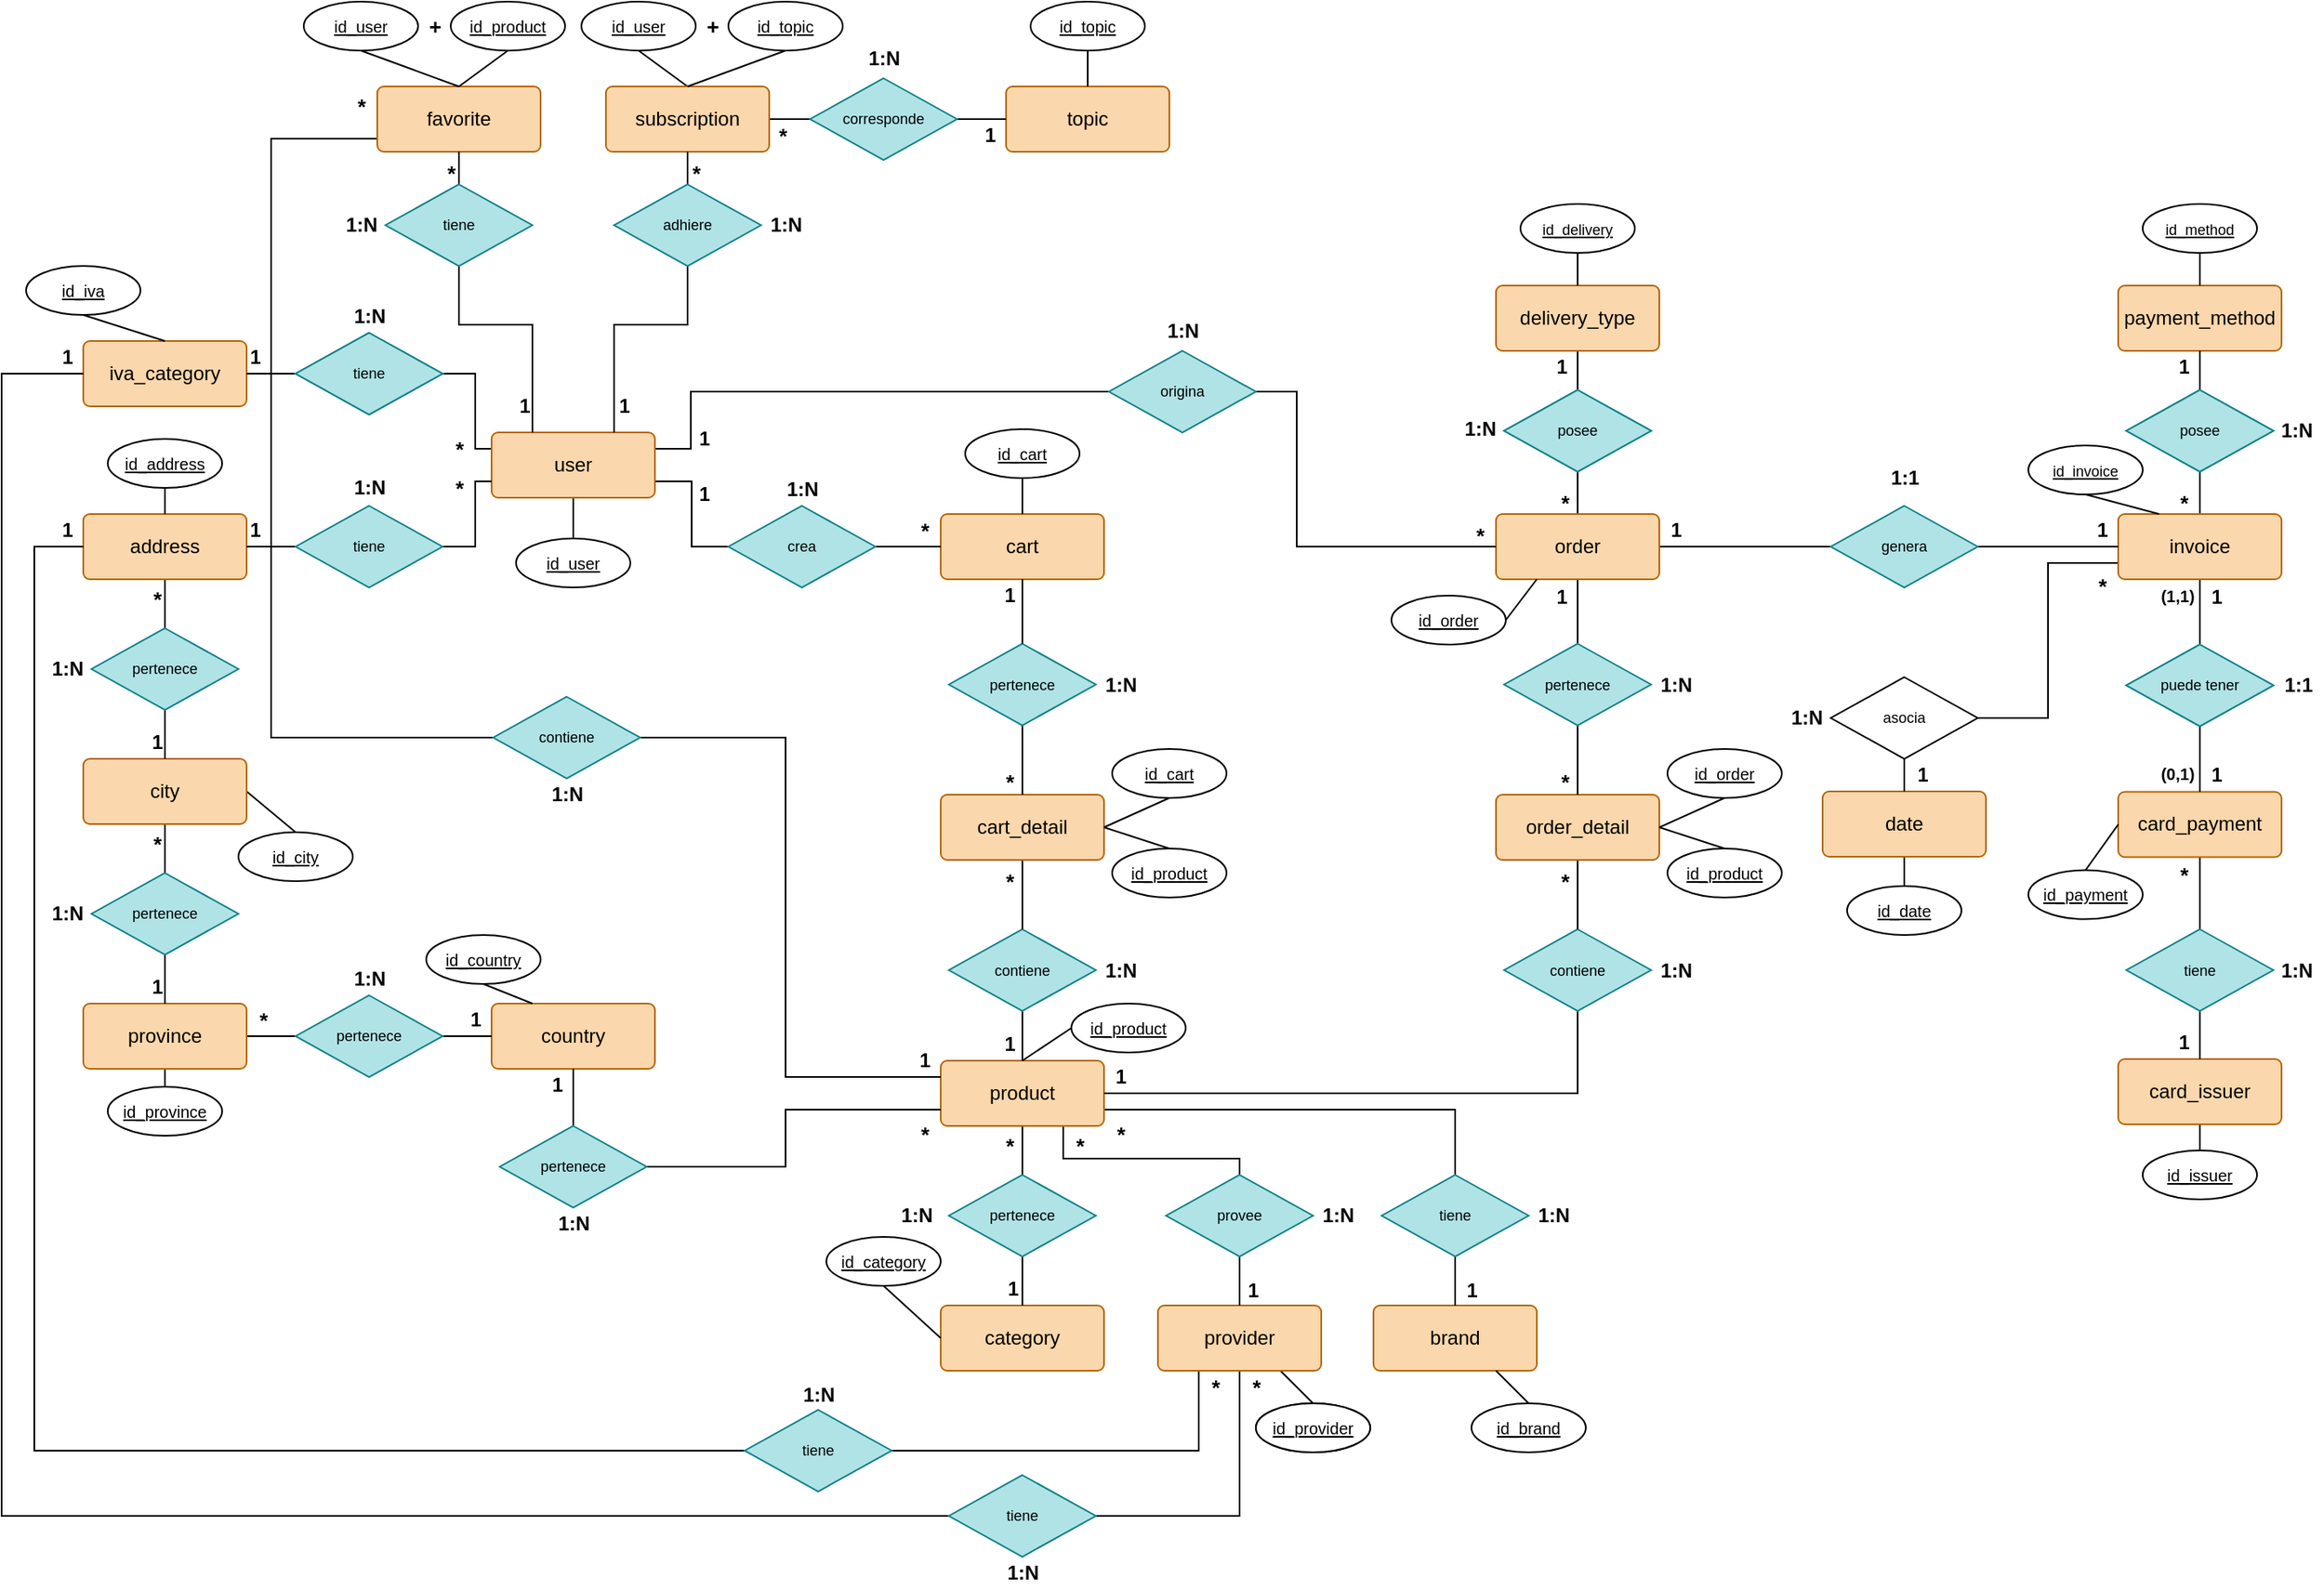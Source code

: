 <mxfile version="19.0.2" type="google"><diagram id="8Uzw070yHb4QXOi07Wg3" name="Page-1"><mxGraphModel grid="1" page="1" gridSize="10" guides="1" tooltips="1" connect="1" arrows="1" fold="1" pageScale="1" pageWidth="1654" pageHeight="1169" math="0" shadow="0"><root><mxCell id="0"/><mxCell id="1" parent="0"/><mxCell id="pWFm4vTx4Mmo0WMK-qRo-34" style="edgeStyle=orthogonalEdgeStyle;rounded=0;orthogonalLoop=1;jettySize=auto;html=1;exitX=0.5;exitY=1;exitDx=0;exitDy=0;entryX=0.5;entryY=0;entryDx=0;entryDy=0;fontSize=9;startArrow=none;startFill=0;endArrow=none;endFill=0;" edge="1" parent="1" source="ldTd2B6P9p8fzq5G0U0V-1" target="pWFm4vTx4Mmo0WMK-qRo-4"><mxGeometry relative="1" as="geometry"/></mxCell><mxCell id="ldTd2B6P9p8fzq5G0U0V-1" value="address" style="rounded=1;arcSize=10;whiteSpace=wrap;html=1;align=center;fillColor=#fad7ac;strokeColor=#b46504;" vertex="1" parent="1"><mxGeometry x="167" y="412" width="100" height="40" as="geometry"/></mxCell><mxCell id="pWFm4vTx4Mmo0WMK-qRo-36" style="edgeStyle=orthogonalEdgeStyle;rounded=0;orthogonalLoop=1;jettySize=auto;html=1;exitX=0.5;exitY=1;exitDx=0;exitDy=0;entryX=0.5;entryY=0;entryDx=0;entryDy=0;fontSize=9;startArrow=none;startFill=0;endArrow=none;endFill=0;" edge="1" parent="1" source="ldTd2B6P9p8fzq5G0U0V-2" target="pWFm4vTx4Mmo0WMK-qRo-5"><mxGeometry relative="1" as="geometry"/></mxCell><mxCell id="besJsCFKadIG49Rairug-42" style="edgeStyle=none;rounded=0;orthogonalLoop=1;jettySize=auto;html=1;exitX=1;exitY=0.5;exitDx=0;exitDy=0;entryX=0.5;entryY=0;entryDx=0;entryDy=0;fontSize=13;endArrow=none;endFill=0;" edge="1" parent="1" source="ldTd2B6P9p8fzq5G0U0V-2" target="besJsCFKadIG49Rairug-39"><mxGeometry relative="1" as="geometry"/></mxCell><mxCell id="ldTd2B6P9p8fzq5G0U0V-2" value="city" style="rounded=1;arcSize=10;whiteSpace=wrap;html=1;align=center;fillColor=#fad7ac;strokeColor=#b46504;" vertex="1" parent="1"><mxGeometry x="167" y="562" width="100" height="40" as="geometry"/></mxCell><mxCell id="besJsCFKadIG49Rairug-5" style="edgeStyle=none;rounded=0;orthogonalLoop=1;jettySize=auto;html=1;exitX=0.5;exitY=0;exitDx=0;exitDy=0;entryX=0.5;entryY=1;entryDx=0;entryDy=0;fontSize=10;endArrow=none;endFill=0;" edge="1" parent="1" source="ldTd2B6P9p8fzq5G0U0V-3" target="besJsCFKadIG49Rairug-4"><mxGeometry relative="1" as="geometry"/></mxCell><mxCell id="besJsCFKadIG49Rairug-13" style="edgeStyle=none;rounded=0;orthogonalLoop=1;jettySize=auto;html=1;exitX=1;exitY=0.5;exitDx=0;exitDy=0;entryX=0;entryY=0.5;entryDx=0;entryDy=0;fontSize=13;endArrow=none;endFill=0;" edge="1" parent="1" source="ldTd2B6P9p8fzq5G0U0V-3" target="besJsCFKadIG49Rairug-12"><mxGeometry relative="1" as="geometry"/></mxCell><mxCell id="ldTd2B6P9p8fzq5G0U0V-3" value="subscription" style="rounded=1;arcSize=10;whiteSpace=wrap;html=1;align=center;fillColor=#fad7ac;strokeColor=#b46504;" vertex="1" parent="1"><mxGeometry x="487" y="150" width="100" height="40" as="geometry"/></mxCell><mxCell id="pWFm4vTx4Mmo0WMK-qRo-94" style="edgeStyle=orthogonalEdgeStyle;rounded=0;sketch=0;orthogonalLoop=1;jettySize=auto;html=1;exitX=0.5;exitY=1;exitDx=0;exitDy=0;entryX=0.5;entryY=0;entryDx=0;entryDy=0;shadow=0;fontSize=9;startArrow=none;startFill=0;endArrow=none;endFill=0;" edge="1" parent="1" source="ldTd2B6P9p8fzq5G0U0V-4" target="pWFm4vTx4Mmo0WMK-qRo-13"><mxGeometry relative="1" as="geometry"/></mxCell><mxCell id="ldTd2B6P9p8fzq5G0U0V-4" value="delivery_type" style="rounded=1;arcSize=10;whiteSpace=wrap;html=1;align=center;fillColor=#fad7ac;strokeColor=#b46504;" vertex="1" parent="1"><mxGeometry x="1032" y="272" width="100" height="40" as="geometry"/></mxCell><mxCell id="besJsCFKadIG49Rairug-24" style="edgeStyle=orthogonalEdgeStyle;rounded=0;orthogonalLoop=1;jettySize=auto;html=1;exitX=0;exitY=0.5;exitDx=0;exitDy=0;fontSize=13;endArrow=none;endFill=0;entryX=0;entryY=0.5;entryDx=0;entryDy=0;" edge="1" parent="1" source="ldTd2B6P9p8fzq5G0U0V-5" target="besJsCFKadIG49Rairug-26"><mxGeometry relative="1" as="geometry"><mxPoint x="282" y="540" as="targetPoint"/><Array as="points"><mxPoint x="282" y="182"/><mxPoint x="282" y="549"/></Array></mxGeometry></mxCell><mxCell id="ldTd2B6P9p8fzq5G0U0V-5" value="favorite" style="rounded=1;arcSize=10;whiteSpace=wrap;html=1;align=center;fillColor=#fad7ac;strokeColor=#b46504;" vertex="1" parent="1"><mxGeometry x="347" y="150" width="100" height="40" as="geometry"/></mxCell><mxCell id="besJsCFKadIG49Rairug-50" style="edgeStyle=none;rounded=0;orthogonalLoop=1;jettySize=auto;html=1;exitX=0.5;exitY=1;exitDx=0;exitDy=0;entryX=0.5;entryY=0;entryDx=0;entryDy=0;fontSize=13;endArrow=none;endFill=0;" edge="1" parent="1" source="ldTd2B6P9p8fzq5G0U0V-6" target="besJsCFKadIG49Rairug-49"><mxGeometry relative="1" as="geometry"/></mxCell><mxCell id="ldTd2B6P9p8fzq5G0U0V-6" value="date" style="rounded=1;arcSize=10;whiteSpace=wrap;html=1;align=center;fillColor=#fad7ac;strokeColor=#b46504;" vertex="1" parent="1"><mxGeometry x="1232" y="582" width="100" height="40" as="geometry"/></mxCell><mxCell id="besJsCFKadIG49Rairug-56" style="edgeStyle=none;rounded=0;orthogonalLoop=1;jettySize=auto;html=1;exitX=0.5;exitY=1;exitDx=0;exitDy=0;fontSize=9;endArrow=none;endFill=0;entryX=0.5;entryY=0.233;entryDx=0;entryDy=0;entryPerimeter=0;" edge="1" parent="1" source="ldTd2B6P9p8fzq5G0U0V-7" target="besJsCFKadIG49Rairug-55"><mxGeometry relative="1" as="geometry"><mxPoint x="1463" y="799" as="targetPoint"/></mxGeometry></mxCell><mxCell id="ldTd2B6P9p8fzq5G0U0V-7" value="card_issuer" style="rounded=1;arcSize=10;whiteSpace=wrap;html=1;align=center;fillColor=#fad7ac;strokeColor=#b46504;" vertex="1" parent="1"><mxGeometry x="1413" y="746" width="100" height="40" as="geometry"/></mxCell><mxCell id="pWFm4vTx4Mmo0WMK-qRo-60" style="edgeStyle=orthogonalEdgeStyle;rounded=0;sketch=0;orthogonalLoop=1;jettySize=auto;html=1;exitX=1;exitY=0.75;exitDx=0;exitDy=0;entryX=0;entryY=0.5;entryDx=0;entryDy=0;shadow=0;fontSize=9;startArrow=none;startFill=0;endArrow=none;endFill=0;" edge="1" parent="1" source="ldTd2B6P9p8fzq5G0U0V-8" target="pWFm4vTx4Mmo0WMK-qRo-9"><mxGeometry relative="1" as="geometry"/></mxCell><mxCell id="besJsCFKadIG49Rairug-3" style="rounded=0;orthogonalLoop=1;jettySize=auto;html=1;exitX=0.5;exitY=1;exitDx=0;exitDy=0;entryX=0.5;entryY=0;entryDx=0;entryDy=0;fontSize=11;endArrow=none;endFill=0;" edge="1" parent="1" source="ldTd2B6P9p8fzq5G0U0V-8" target="besJsCFKadIG49Rairug-2"><mxGeometry relative="1" as="geometry"/></mxCell><mxCell id="uj7t0nH7yvEJ8bViLdHV-4" style="edgeStyle=orthogonalEdgeStyle;rounded=0;orthogonalLoop=1;jettySize=auto;html=1;exitX=0;exitY=0.25;exitDx=0;exitDy=0;entryX=1;entryY=0.5;entryDx=0;entryDy=0;endArrow=none;endFill=0;" edge="1" parent="1" source="ldTd2B6P9p8fzq5G0U0V-8" target="besJsCFKadIG49Rairug-107"><mxGeometry relative="1" as="geometry"><Array as="points"><mxPoint x="407" y="372"/><mxPoint x="407" y="326"/></Array></mxGeometry></mxCell><mxCell id="uj7t0nH7yvEJ8bViLdHV-5" style="edgeStyle=orthogonalEdgeStyle;rounded=0;orthogonalLoop=1;jettySize=auto;html=1;exitX=1;exitY=0.25;exitDx=0;exitDy=0;entryX=0;entryY=0.5;entryDx=0;entryDy=0;endArrow=none;endFill=0;" edge="1" parent="1" source="ldTd2B6P9p8fzq5G0U0V-8"><mxGeometry relative="1" as="geometry"><mxPoint x="519" y="372" as="sourcePoint"/><mxPoint x="819" y="337" as="targetPoint"/><Array as="points"><mxPoint x="539" y="372"/><mxPoint x="539" y="337"/></Array></mxGeometry></mxCell><mxCell id="ldTd2B6P9p8fzq5G0U0V-8" value="user" style="rounded=1;arcSize=10;whiteSpace=wrap;html=1;align=center;fillColor=#fad7ac;strokeColor=#b46504;" vertex="1" parent="1"><mxGeometry x="417" y="362" width="100" height="40" as="geometry"/></mxCell><mxCell id="ldTd2B6P9p8fzq5G0U0V-9" value="payment_method" style="rounded=1;arcSize=10;whiteSpace=wrap;html=1;align=center;fillColor=#fad7ac;strokeColor=#b46504;" vertex="1" parent="1"><mxGeometry x="1413" y="272" width="100" height="40" as="geometry"/></mxCell><mxCell id="pWFm4vTx4Mmo0WMK-qRo-38" style="edgeStyle=orthogonalEdgeStyle;rounded=0;orthogonalLoop=1;jettySize=auto;html=1;exitX=1;exitY=0.5;exitDx=0;exitDy=0;entryX=0;entryY=0.5;entryDx=0;entryDy=0;fontSize=9;startArrow=none;startFill=0;endArrow=none;endFill=0;" edge="1" parent="1" source="ldTd2B6P9p8fzq5G0U0V-10" target="pWFm4vTx4Mmo0WMK-qRo-6"><mxGeometry relative="1" as="geometry"/></mxCell><mxCell id="besJsCFKadIG49Rairug-44" style="edgeStyle=none;rounded=0;orthogonalLoop=1;jettySize=auto;html=1;exitX=0.5;exitY=1;exitDx=0;exitDy=0;entryX=0.5;entryY=0;entryDx=0;entryDy=0;fontSize=13;endArrow=none;endFill=0;" edge="1" parent="1" source="ldTd2B6P9p8fzq5G0U0V-10" target="besJsCFKadIG49Rairug-40"><mxGeometry relative="1" as="geometry"/></mxCell><mxCell id="ldTd2B6P9p8fzq5G0U0V-10" value="province" style="rounded=1;arcSize=10;whiteSpace=wrap;html=1;align=center;fillColor=#fad7ac;strokeColor=#b46504;" vertex="1" parent="1"><mxGeometry x="167" y="712" width="100" height="40" as="geometry"/></mxCell><mxCell id="pWFm4vTx4Mmo0WMK-qRo-68" style="edgeStyle=orthogonalEdgeStyle;rounded=0;sketch=0;orthogonalLoop=1;jettySize=auto;html=1;exitX=0.5;exitY=0;exitDx=0;exitDy=0;entryX=0.5;entryY=1;entryDx=0;entryDy=0;shadow=0;fontSize=9;startArrow=none;startFill=0;endArrow=none;endFill=0;" edge="1" parent="1" source="ldTd2B6P9p8fzq5G0U0V-11" target="pWFm4vTx4Mmo0WMK-qRo-15"><mxGeometry relative="1" as="geometry"/></mxCell><mxCell id="pWFm4vTx4Mmo0WMK-qRo-70" style="edgeStyle=orthogonalEdgeStyle;rounded=0;sketch=0;orthogonalLoop=1;jettySize=auto;html=1;exitX=0.5;exitY=1;exitDx=0;exitDy=0;entryX=0.5;entryY=0;entryDx=0;entryDy=0;shadow=0;fontSize=9;startArrow=none;startFill=0;endArrow=none;endFill=0;" edge="1" parent="1" source="ldTd2B6P9p8fzq5G0U0V-11" target="pWFm4vTx4Mmo0WMK-qRo-21"><mxGeometry relative="1" as="geometry"/></mxCell><mxCell id="uj7t0nH7yvEJ8bViLdHV-10" style="edgeStyle=orthogonalEdgeStyle;rounded=0;orthogonalLoop=1;jettySize=auto;html=1;exitX=0;exitY=0.75;exitDx=0;exitDy=0;entryX=1;entryY=0.5;entryDx=0;entryDy=0;endArrow=none;endFill=0;" edge="1" parent="1" source="ldTd2B6P9p8fzq5G0U0V-11" target="pWFm4vTx4Mmo0WMK-qRo-16"><mxGeometry relative="1" as="geometry"/></mxCell><mxCell id="ldTd2B6P9p8fzq5G0U0V-11" value="invoice" style="rounded=1;arcSize=10;whiteSpace=wrap;html=1;align=center;fillColor=#fad7ac;strokeColor=#b46504;" vertex="1" parent="1"><mxGeometry x="1413" y="412" width="100" height="40" as="geometry"/></mxCell><mxCell id="ldTd2B6P9p8fzq5G0U0V-12" value="country" style="rounded=1;arcSize=10;whiteSpace=wrap;html=1;align=center;fillColor=#fad7ac;strokeColor=#b46504;" vertex="1" parent="1"><mxGeometry x="417" y="712" width="100" height="40" as="geometry"/></mxCell><mxCell id="ldTd2B6P9p8fzq5G0U0V-13" value="cart" style="rounded=1;arcSize=10;whiteSpace=wrap;html=1;align=center;fillColor=#fad7ac;strokeColor=#b46504;" vertex="1" parent="1"><mxGeometry x="692" y="412" width="100" height="40" as="geometry"/></mxCell><mxCell id="pWFm4vTx4Mmo0WMK-qRo-81" style="edgeStyle=orthogonalEdgeStyle;rounded=0;sketch=0;orthogonalLoop=1;jettySize=auto;html=1;exitX=0.5;exitY=1;exitDx=0;exitDy=0;entryX=0.5;entryY=0;entryDx=0;entryDy=0;shadow=0;fontSize=9;startArrow=none;startFill=0;endArrow=none;endFill=0;" edge="1" parent="1" source="ldTd2B6P9p8fzq5G0U0V-14" target="pWFm4vTx4Mmo0WMK-qRo-19"><mxGeometry relative="1" as="geometry"/></mxCell><mxCell id="pWFm4vTx4Mmo0WMK-qRo-83" style="edgeStyle=orthogonalEdgeStyle;rounded=0;sketch=0;orthogonalLoop=1;jettySize=auto;html=1;exitX=0.75;exitY=1;exitDx=0;exitDy=0;shadow=0;fontSize=9;startArrow=none;startFill=0;endArrow=none;endFill=0;entryX=0.5;entryY=0;entryDx=0;entryDy=0;" edge="1" parent="1" source="ldTd2B6P9p8fzq5G0U0V-14" target="pWFm4vTx4Mmo0WMK-qRo-20"><mxGeometry relative="1" as="geometry"><mxPoint x="802" y="811" as="targetPoint"/><Array as="points"><mxPoint x="767" y="807"/><mxPoint x="875" y="807"/></Array></mxGeometry></mxCell><mxCell id="CY8GAoiW9Arz6f5dfeSh-3" style="edgeStyle=orthogonalEdgeStyle;rounded=0;orthogonalLoop=1;jettySize=auto;html=1;exitX=1;exitY=0.75;exitDx=0;exitDy=0;entryX=0.5;entryY=0;entryDx=0;entryDy=0;endArrow=none;endFill=0;" edge="1" parent="1" source="ldTd2B6P9p8fzq5G0U0V-14" target="CY8GAoiW9Arz6f5dfeSh-2"><mxGeometry relative="1" as="geometry"/></mxCell><mxCell id="ldTd2B6P9p8fzq5G0U0V-14" value="product" style="rounded=1;arcSize=10;whiteSpace=wrap;html=1;align=center;fillColor=#fad7ac;strokeColor=#b46504;" vertex="1" parent="1"><mxGeometry x="692" y="747" width="100" height="40" as="geometry"/></mxCell><mxCell id="pWFm4vTx4Mmo0WMK-qRo-64" style="edgeStyle=orthogonalEdgeStyle;rounded=0;sketch=0;orthogonalLoop=1;jettySize=auto;html=1;exitX=0.25;exitY=0;exitDx=0;exitDy=0;entryX=0.5;entryY=1;entryDx=0;entryDy=0;shadow=0;fontSize=9;startArrow=none;startFill=0;endArrow=none;endFill=0;" edge="1" parent="1" source="ldTd2B6P9p8fzq5G0U0V-15" target="pWFm4vTx4Mmo0WMK-qRo-13"><mxGeometry relative="1" as="geometry"/></mxCell><mxCell id="pWFm4vTx4Mmo0WMK-qRo-66" style="edgeStyle=orthogonalEdgeStyle;rounded=0;sketch=0;orthogonalLoop=1;jettySize=auto;html=1;exitX=1;exitY=0.5;exitDx=0;exitDy=0;entryX=0;entryY=0.5;entryDx=0;entryDy=0;shadow=0;fontSize=9;startArrow=none;startFill=0;endArrow=none;endFill=0;" edge="1" parent="1" source="ldTd2B6P9p8fzq5G0U0V-15" target="pWFm4vTx4Mmo0WMK-qRo-14"><mxGeometry relative="1" as="geometry"/></mxCell><mxCell id="S8U09bf6_Bm1CNXoFc8Q-34" style="edgeStyle=none;rounded=0;orthogonalLoop=1;jettySize=auto;html=1;exitX=0.5;exitY=1;exitDx=0;exitDy=0;entryX=0.5;entryY=0;entryDx=0;entryDy=0;endArrow=none;endFill=0;" edge="1" parent="1" source="ldTd2B6P9p8fzq5G0U0V-15" target="S8U09bf6_Bm1CNXoFc8Q-26"><mxGeometry relative="1" as="geometry"/></mxCell><mxCell id="ldTd2B6P9p8fzq5G0U0V-15" value="order" style="rounded=1;arcSize=10;whiteSpace=wrap;html=1;align=center;fillColor=#fad7ac;strokeColor=#b46504;" vertex="1" parent="1"><mxGeometry x="1032" y="412" width="100" height="40" as="geometry"/></mxCell><mxCell id="ldTd2B6P9p8fzq5G0U0V-16" value="category" style="rounded=1;arcSize=10;whiteSpace=wrap;html=1;align=center;fillColor=#fad7ac;strokeColor=#b46504;" vertex="1" parent="1"><mxGeometry x="692" y="897" width="100" height="40" as="geometry"/></mxCell><mxCell id="pWFm4vTx4Mmo0WMK-qRo-89" style="edgeStyle=orthogonalEdgeStyle;rounded=0;sketch=0;orthogonalLoop=1;jettySize=auto;html=1;exitX=0.25;exitY=1;exitDx=0;exitDy=0;entryX=1;entryY=0.5;entryDx=0;entryDy=0;shadow=0;fontSize=9;startArrow=none;startFill=0;endArrow=none;endFill=0;" edge="1" parent="1" source="ldTd2B6P9p8fzq5G0U0V-17" target="pWFm4vTx4Mmo0WMK-qRo-86"><mxGeometry relative="1" as="geometry"/></mxCell><mxCell id="pWFm4vTx4Mmo0WMK-qRo-90" style="edgeStyle=orthogonalEdgeStyle;rounded=0;sketch=0;orthogonalLoop=1;jettySize=auto;html=1;exitX=0.5;exitY=1;exitDx=0;exitDy=0;entryX=1;entryY=0.5;entryDx=0;entryDy=0;shadow=0;fontSize=9;startArrow=none;startFill=0;endArrow=none;endFill=0;" edge="1" parent="1" source="ldTd2B6P9p8fzq5G0U0V-17" target="pWFm4vTx4Mmo0WMK-qRo-87"><mxGeometry relative="1" as="geometry"/></mxCell><mxCell id="besJsCFKadIG49Rairug-32" style="edgeStyle=none;rounded=0;orthogonalLoop=1;jettySize=auto;html=1;exitX=0.75;exitY=1;exitDx=0;exitDy=0;entryX=0.5;entryY=0;entryDx=0;entryDy=0;fontSize=13;endArrow=none;endFill=0;" edge="1" parent="1" source="ldTd2B6P9p8fzq5G0U0V-17" target="besJsCFKadIG49Rairug-30"><mxGeometry relative="1" as="geometry"/></mxCell><mxCell id="ldTd2B6P9p8fzq5G0U0V-17" value="provider" style="rounded=1;arcSize=10;whiteSpace=wrap;html=1;align=center;fillColor=#fad7ac;strokeColor=#b46504;" vertex="1" parent="1"><mxGeometry x="825" y="897" width="100" height="40" as="geometry"/></mxCell><mxCell id="ldTd2B6P9p8fzq5G0U0V-18" value="iva_category" style="rounded=1;arcSize=10;whiteSpace=wrap;html=1;align=center;fillColor=#fad7ac;strokeColor=#b46504;" vertex="1" parent="1"><mxGeometry x="167" y="306" width="100" height="40" as="geometry"/></mxCell><mxCell id="pWFm4vTx4Mmo0WMK-qRo-72" style="edgeStyle=orthogonalEdgeStyle;rounded=0;sketch=0;orthogonalLoop=1;jettySize=auto;html=1;exitX=0.5;exitY=1;exitDx=0;exitDy=0;entryX=0.5;entryY=0;entryDx=0;entryDy=0;shadow=0;fontSize=9;startArrow=none;startFill=0;endArrow=none;endFill=0;" edge="1" parent="1" source="ldTd2B6P9p8fzq5G0U0V-20" target="pWFm4vTx4Mmo0WMK-qRo-22"><mxGeometry relative="1" as="geometry"/></mxCell><mxCell id="ldTd2B6P9p8fzq5G0U0V-20" value="card_payment" style="rounded=1;arcSize=10;whiteSpace=wrap;html=1;align=center;fillColor=#fad7ac;strokeColor=#b46504;" vertex="1" parent="1"><mxGeometry x="1413" y="582.25" width="100" height="40" as="geometry"/></mxCell><mxCell id="pWFm4vTx4Mmo0WMK-qRo-24" value="" style="edgeStyle=orthogonalEdgeStyle;rounded=0;orthogonalLoop=1;jettySize=auto;html=1;fontSize=9;endArrow=none;endFill=0;" edge="1" parent="1" source="ldTd2B6P9p8fzq5G0U0V-21" target="ldTd2B6P9p8fzq5G0U0V-1"><mxGeometry relative="1" as="geometry"/></mxCell><mxCell id="uj7t0nH7yvEJ8bViLdHV-1" style="edgeStyle=orthogonalEdgeStyle;rounded=0;orthogonalLoop=1;jettySize=auto;html=1;exitX=1;exitY=0.5;exitDx=0;exitDy=0;entryX=0;entryY=0.75;entryDx=0;entryDy=0;endArrow=none;endFill=0;" edge="1" parent="1" source="ldTd2B6P9p8fzq5G0U0V-21" target="ldTd2B6P9p8fzq5G0U0V-8"><mxGeometry relative="1" as="geometry"/></mxCell><mxCell id="ldTd2B6P9p8fzq5G0U0V-21" value="tiene" style="shape=rhombus;perimeter=rhombusPerimeter;whiteSpace=wrap;html=1;align=center;fontSize=9;rounded=0;fillColor=#b0e3e6;strokeColor=#0e8088;" vertex="1" parent="1"><mxGeometry x="297" y="407" width="90" height="50" as="geometry"/></mxCell><mxCell id="pWFm4vTx4Mmo0WMK-qRo-31" value="" style="edgeStyle=none;rounded=0;orthogonalLoop=1;jettySize=auto;html=1;fontSize=9;startArrow=none;startFill=0;endArrow=none;endFill=0;" edge="1" parent="1" source="pWFm4vTx4Mmo0WMK-qRo-3" target="ldTd2B6P9p8fzq5G0U0V-18"><mxGeometry relative="1" as="geometry"/></mxCell><mxCell id="pWFm4vTx4Mmo0WMK-qRo-3" value="tiene" style="shape=rhombus;perimeter=rhombusPerimeter;whiteSpace=wrap;html=1;align=center;fillColor=#b0e3e6;strokeColor=#0e8088;fontSize=9;rounded=0;" vertex="1" parent="1"><mxGeometry x="297" y="301" width="90" height="50" as="geometry"/></mxCell><mxCell id="pWFm4vTx4Mmo0WMK-qRo-35" style="edgeStyle=orthogonalEdgeStyle;rounded=0;orthogonalLoop=1;jettySize=auto;html=1;exitX=0.5;exitY=1;exitDx=0;exitDy=0;fontSize=9;startArrow=none;startFill=0;endArrow=none;endFill=0;" edge="1" parent="1" source="pWFm4vTx4Mmo0WMK-qRo-4" target="ldTd2B6P9p8fzq5G0U0V-2"><mxGeometry relative="1" as="geometry"/></mxCell><mxCell id="pWFm4vTx4Mmo0WMK-qRo-4" value="pertenece" style="shape=rhombus;perimeter=rhombusPerimeter;whiteSpace=wrap;html=1;align=center;fontSize=9;rounded=0;fillColor=#b0e3e6;strokeColor=#0e8088;" vertex="1" parent="1"><mxGeometry x="172" y="482" width="90" height="50" as="geometry"/></mxCell><mxCell id="pWFm4vTx4Mmo0WMK-qRo-37" style="edgeStyle=orthogonalEdgeStyle;rounded=0;orthogonalLoop=1;jettySize=auto;html=1;exitX=0.5;exitY=1;exitDx=0;exitDy=0;entryX=0.5;entryY=0;entryDx=0;entryDy=0;fontSize=9;startArrow=none;startFill=0;endArrow=none;endFill=0;" edge="1" parent="1" source="pWFm4vTx4Mmo0WMK-qRo-5" target="ldTd2B6P9p8fzq5G0U0V-10"><mxGeometry relative="1" as="geometry"/></mxCell><mxCell id="pWFm4vTx4Mmo0WMK-qRo-5" value="pertenece" style="shape=rhombus;perimeter=rhombusPerimeter;whiteSpace=wrap;html=1;align=center;fontSize=9;rounded=0;fillColor=#b0e3e6;strokeColor=#0e8088;" vertex="1" parent="1"><mxGeometry x="172" y="632" width="90" height="50" as="geometry"/></mxCell><mxCell id="pWFm4vTx4Mmo0WMK-qRo-39" style="edgeStyle=orthogonalEdgeStyle;rounded=0;orthogonalLoop=1;jettySize=auto;html=1;exitX=1;exitY=0.5;exitDx=0;exitDy=0;entryX=0;entryY=0.5;entryDx=0;entryDy=0;fontSize=9;startArrow=none;startFill=0;endArrow=none;endFill=0;" edge="1" parent="1" source="pWFm4vTx4Mmo0WMK-qRo-6" target="ldTd2B6P9p8fzq5G0U0V-12"><mxGeometry relative="1" as="geometry"/></mxCell><mxCell id="pWFm4vTx4Mmo0WMK-qRo-6" value="pertenece" style="shape=rhombus;perimeter=rhombusPerimeter;whiteSpace=wrap;html=1;align=center;fontSize=9;rounded=0;fillColor=#b0e3e6;strokeColor=#0e8088;" vertex="1" parent="1"><mxGeometry x="297" y="707" width="90" height="50" as="geometry"/></mxCell><mxCell id="pWFm4vTx4Mmo0WMK-qRo-53" style="edgeStyle=none;rounded=0;sketch=0;orthogonalLoop=1;jettySize=auto;html=1;exitX=0.5;exitY=0;exitDx=0;exitDy=0;entryX=0.5;entryY=1;entryDx=0;entryDy=0;shadow=0;fontSize=9;startArrow=none;startFill=0;endArrow=none;endFill=0;" edge="1" parent="1" source="pWFm4vTx4Mmo0WMK-qRo-7" target="ldTd2B6P9p8fzq5G0U0V-5"><mxGeometry relative="1" as="geometry"/></mxCell><mxCell id="pWFm4vTx4Mmo0WMK-qRo-55" style="edgeStyle=orthogonalEdgeStyle;rounded=0;sketch=0;orthogonalLoop=1;jettySize=auto;html=1;exitX=0.5;exitY=1;exitDx=0;exitDy=0;entryX=0.25;entryY=0;entryDx=0;entryDy=0;shadow=0;fontSize=9;startArrow=none;startFill=0;endArrow=none;endFill=0;" edge="1" parent="1" source="pWFm4vTx4Mmo0WMK-qRo-7" target="ldTd2B6P9p8fzq5G0U0V-8"><mxGeometry relative="1" as="geometry"><Array as="points"><mxPoint x="397" y="296"/><mxPoint x="442" y="296"/></Array></mxGeometry></mxCell><mxCell id="pWFm4vTx4Mmo0WMK-qRo-7" value="tiene" style="shape=rhombus;perimeter=rhombusPerimeter;whiteSpace=wrap;html=1;align=center;fillColor=#b0e3e6;strokeColor=#0e8088;fontSize=9;rounded=0;" vertex="1" parent="1"><mxGeometry x="352" y="210" width="90" height="50" as="geometry"/></mxCell><mxCell id="pWFm4vTx4Mmo0WMK-qRo-54" style="edgeStyle=none;rounded=0;sketch=0;orthogonalLoop=1;jettySize=auto;html=1;exitX=0.5;exitY=0;exitDx=0;exitDy=0;shadow=0;fontSize=9;startArrow=none;startFill=0;endArrow=none;endFill=0;" edge="1" parent="1" source="pWFm4vTx4Mmo0WMK-qRo-8" target="ldTd2B6P9p8fzq5G0U0V-3"><mxGeometry relative="1" as="geometry"><mxPoint x="537" y="194" as="targetPoint"/></mxGeometry></mxCell><mxCell id="pWFm4vTx4Mmo0WMK-qRo-56" style="edgeStyle=orthogonalEdgeStyle;rounded=0;sketch=0;orthogonalLoop=1;jettySize=auto;html=1;exitX=0.5;exitY=1;exitDx=0;exitDy=0;entryX=0.75;entryY=0;entryDx=0;entryDy=0;shadow=0;fontSize=9;startArrow=none;startFill=0;endArrow=none;endFill=0;" edge="1" parent="1" source="pWFm4vTx4Mmo0WMK-qRo-8" target="ldTd2B6P9p8fzq5G0U0V-8"><mxGeometry relative="1" as="geometry"><Array as="points"><mxPoint x="537" y="296"/><mxPoint x="492" y="296"/></Array></mxGeometry></mxCell><mxCell id="pWFm4vTx4Mmo0WMK-qRo-8" value="adhiere" style="shape=rhombus;perimeter=rhombusPerimeter;whiteSpace=wrap;html=1;align=center;fillColor=#b0e3e6;strokeColor=#0e8088;fontSize=9;rounded=0;" vertex="1" parent="1"><mxGeometry x="492" y="210" width="90" height="50" as="geometry"/></mxCell><mxCell id="pWFm4vTx4Mmo0WMK-qRo-61" style="edgeStyle=orthogonalEdgeStyle;rounded=0;sketch=0;orthogonalLoop=1;jettySize=auto;html=1;exitX=1;exitY=0.5;exitDx=0;exitDy=0;entryX=0;entryY=0.5;entryDx=0;entryDy=0;shadow=0;fontSize=9;startArrow=none;startFill=0;endArrow=none;endFill=0;" edge="1" parent="1" source="pWFm4vTx4Mmo0WMK-qRo-9" target="ldTd2B6P9p8fzq5G0U0V-13"><mxGeometry relative="1" as="geometry"/></mxCell><mxCell id="pWFm4vTx4Mmo0WMK-qRo-9" value="crea" style="shape=rhombus;perimeter=rhombusPerimeter;whiteSpace=wrap;html=1;align=center;fontSize=9;rounded=0;fillColor=#b0e3e6;strokeColor=#0e8088;" vertex="1" parent="1"><mxGeometry x="562" y="407" width="90" height="50" as="geometry"/></mxCell><mxCell id="pWFm4vTx4Mmo0WMK-qRo-80" style="edgeStyle=orthogonalEdgeStyle;rounded=0;sketch=0;orthogonalLoop=1;jettySize=auto;html=1;exitX=0.5;exitY=1;exitDx=0;exitDy=0;entryX=0.5;entryY=0;entryDx=0;entryDy=0;shadow=0;fontSize=9;startArrow=none;startFill=0;endArrow=none;endFill=0;" edge="1" parent="1" source="pWFm4vTx4Mmo0WMK-qRo-10" target="ldTd2B6P9p8fzq5G0U0V-14"><mxGeometry relative="1" as="geometry"/></mxCell><mxCell id="pWFm4vTx4Mmo0WMK-qRo-10" value="contiene" style="shape=rhombus;perimeter=rhombusPerimeter;whiteSpace=wrap;html=1;align=center;fillColor=#b0e3e6;strokeColor=#0e8088;fontSize=9;rounded=0;" vertex="1" parent="1"><mxGeometry x="697" y="666.5" width="90" height="50" as="geometry"/></mxCell><mxCell id="pWFm4vTx4Mmo0WMK-qRo-41" style="edgeStyle=orthogonalEdgeStyle;rounded=0;orthogonalLoop=1;jettySize=auto;html=1;exitX=0.5;exitY=0;exitDx=0;exitDy=0;entryX=0.5;entryY=1;entryDx=0;entryDy=0;fontSize=9;startArrow=none;startFill=0;endArrow=none;endFill=0;" edge="1" parent="1" source="pWFm4vTx4Mmo0WMK-qRo-11" target="ldTd2B6P9p8fzq5G0U0V-12"><mxGeometry relative="1" as="geometry"/></mxCell><mxCell id="uj7t0nH7yvEJ8bViLdHV-7" style="edgeStyle=orthogonalEdgeStyle;rounded=0;orthogonalLoop=1;jettySize=auto;html=1;exitX=1;exitY=0.5;exitDx=0;exitDy=0;entryX=0;entryY=0.75;entryDx=0;entryDy=0;endArrow=none;endFill=0;" edge="1" parent="1" source="pWFm4vTx4Mmo0WMK-qRo-11" target="ldTd2B6P9p8fzq5G0U0V-14"><mxGeometry relative="1" as="geometry"><Array as="points"><mxPoint x="597" y="812"/><mxPoint x="597" y="777"/></Array></mxGeometry></mxCell><mxCell id="pWFm4vTx4Mmo0WMK-qRo-11" value="pertenece" style="shape=rhombus;perimeter=rhombusPerimeter;whiteSpace=wrap;html=1;align=center;fontSize=9;rounded=0;fillColor=#b0e3e6;strokeColor=#0e8088;" vertex="1" parent="1"><mxGeometry x="422" y="787" width="90" height="50" as="geometry"/></mxCell><mxCell id="pWFm4vTx4Mmo0WMK-qRo-63" style="edgeStyle=orthogonalEdgeStyle;rounded=0;sketch=0;orthogonalLoop=1;jettySize=auto;html=1;exitX=1;exitY=0.5;exitDx=0;exitDy=0;entryX=0;entryY=0.5;entryDx=0;entryDy=0;shadow=0;fontSize=9;startArrow=none;startFill=0;endArrow=none;endFill=0;" edge="1" parent="1" source="pWFm4vTx4Mmo0WMK-qRo-12" target="ldTd2B6P9p8fzq5G0U0V-15"><mxGeometry relative="1" as="geometry"><Array as="points"><mxPoint x="910" y="337"/><mxPoint x="910" y="432"/></Array></mxGeometry></mxCell><mxCell id="pWFm4vTx4Mmo0WMK-qRo-13" value="posee" style="shape=rhombus;perimeter=rhombusPerimeter;whiteSpace=wrap;html=1;align=center;fillColor=#b0e3e6;strokeColor=#0e8088;fontSize=9;rounded=0;" vertex="1" parent="1"><mxGeometry x="1037" y="336" width="90" height="50" as="geometry"/></mxCell><mxCell id="pWFm4vTx4Mmo0WMK-qRo-67" style="edgeStyle=orthogonalEdgeStyle;rounded=0;sketch=0;orthogonalLoop=1;jettySize=auto;html=1;exitX=1;exitY=0.5;exitDx=0;exitDy=0;entryX=0;entryY=0.5;entryDx=0;entryDy=0;shadow=0;fontSize=9;startArrow=none;startFill=0;endArrow=none;endFill=0;" edge="1" parent="1" source="pWFm4vTx4Mmo0WMK-qRo-14" target="ldTd2B6P9p8fzq5G0U0V-11"><mxGeometry relative="1" as="geometry"/></mxCell><mxCell id="pWFm4vTx4Mmo0WMK-qRo-14" value="genera" style="shape=rhombus;perimeter=rhombusPerimeter;whiteSpace=wrap;html=1;align=center;fontSize=9;rounded=0;fillColor=#b0e3e6;strokeColor=#0e8088;" vertex="1" parent="1"><mxGeometry x="1237" y="407" width="90" height="50" as="geometry"/></mxCell><mxCell id="pWFm4vTx4Mmo0WMK-qRo-69" style="edgeStyle=orthogonalEdgeStyle;rounded=0;sketch=0;orthogonalLoop=1;jettySize=auto;html=1;exitX=0.5;exitY=0;exitDx=0;exitDy=0;shadow=0;fontSize=9;startArrow=none;startFill=0;endArrow=none;endFill=0;" edge="1" parent="1" source="pWFm4vTx4Mmo0WMK-qRo-15" target="ldTd2B6P9p8fzq5G0U0V-9"><mxGeometry relative="1" as="geometry"/></mxCell><mxCell id="pWFm4vTx4Mmo0WMK-qRo-15" value="posee" style="shape=rhombus;perimeter=rhombusPerimeter;whiteSpace=wrap;html=1;align=center;fillColor=#b0e3e6;strokeColor=#0e8088;fontSize=9;rounded=0;" vertex="1" parent="1"><mxGeometry x="1418" y="336" width="90" height="50" as="geometry"/></mxCell><mxCell id="pWFm4vTx4Mmo0WMK-qRo-78" style="edgeStyle=orthogonalEdgeStyle;rounded=0;sketch=0;orthogonalLoop=1;jettySize=auto;html=1;exitX=0.5;exitY=1;exitDx=0;exitDy=0;entryX=0.5;entryY=0;entryDx=0;entryDy=0;shadow=0;fontSize=9;startArrow=none;startFill=0;endArrow=none;endFill=0;" edge="1" parent="1" source="pWFm4vTx4Mmo0WMK-qRo-16" target="ldTd2B6P9p8fzq5G0U0V-6"><mxGeometry relative="1" as="geometry"/></mxCell><mxCell id="pWFm4vTx4Mmo0WMK-qRo-16" value="asocia" style="shape=rhombus;perimeter=rhombusPerimeter;whiteSpace=wrap;html=1;align=center;fontSize=9;rounded=0;" vertex="1" parent="1"><mxGeometry x="1237" y="512" width="90" height="50" as="geometry"/></mxCell><mxCell id="pWFm4vTx4Mmo0WMK-qRo-82" style="edgeStyle=orthogonalEdgeStyle;rounded=0;sketch=0;orthogonalLoop=1;jettySize=auto;html=1;exitX=0.5;exitY=1;exitDx=0;exitDy=0;entryX=0.5;entryY=0;entryDx=0;entryDy=0;shadow=0;fontSize=9;startArrow=none;startFill=0;endArrow=none;endFill=0;" edge="1" parent="1" source="pWFm4vTx4Mmo0WMK-qRo-19" target="ldTd2B6P9p8fzq5G0U0V-16"><mxGeometry relative="1" as="geometry"/></mxCell><mxCell id="pWFm4vTx4Mmo0WMK-qRo-19" value="pertenece" style="shape=rhombus;perimeter=rhombusPerimeter;whiteSpace=wrap;html=1;align=center;fontSize=9;rounded=0;fillColor=#b0e3e6;strokeColor=#0e8088;" vertex="1" parent="1"><mxGeometry x="697" y="817" width="90" height="50" as="geometry"/></mxCell><mxCell id="pWFm4vTx4Mmo0WMK-qRo-84" style="edgeStyle=orthogonalEdgeStyle;rounded=0;sketch=0;orthogonalLoop=1;jettySize=auto;html=1;exitX=0.5;exitY=1;exitDx=0;exitDy=0;entryX=0.5;entryY=0;entryDx=0;entryDy=0;shadow=0;fontSize=9;startArrow=none;startFill=0;endArrow=none;endFill=0;" edge="1" parent="1" source="pWFm4vTx4Mmo0WMK-qRo-20" target="ldTd2B6P9p8fzq5G0U0V-17"><mxGeometry relative="1" as="geometry"/></mxCell><mxCell id="pWFm4vTx4Mmo0WMK-qRo-20" value="provee" style="shape=rhombus;perimeter=rhombusPerimeter;whiteSpace=wrap;html=1;align=center;fontSize=9;rounded=0;fillColor=#b0e3e6;strokeColor=#0e8088;" vertex="1" parent="1"><mxGeometry x="830" y="817" width="90" height="50" as="geometry"/></mxCell><mxCell id="pWFm4vTx4Mmo0WMK-qRo-71" style="edgeStyle=orthogonalEdgeStyle;rounded=0;sketch=0;orthogonalLoop=1;jettySize=auto;html=1;exitX=0.5;exitY=1;exitDx=0;exitDy=0;entryX=0.5;entryY=0;entryDx=0;entryDy=0;shadow=0;fontSize=9;startArrow=none;startFill=0;endArrow=none;endFill=0;" edge="1" parent="1" source="pWFm4vTx4Mmo0WMK-qRo-21" target="ldTd2B6P9p8fzq5G0U0V-20"><mxGeometry relative="1" as="geometry"/></mxCell><mxCell id="pWFm4vTx4Mmo0WMK-qRo-21" value="puede tener" style="shape=rhombus;perimeter=rhombusPerimeter;whiteSpace=wrap;html=1;align=center;fillColor=#b0e3e6;strokeColor=#0e8088;fontSize=9;rounded=0;" vertex="1" parent="1"><mxGeometry x="1418" y="492" width="90" height="50" as="geometry"/></mxCell><mxCell id="pWFm4vTx4Mmo0WMK-qRo-73" style="edgeStyle=orthogonalEdgeStyle;rounded=0;sketch=0;orthogonalLoop=1;jettySize=auto;html=1;exitX=0.5;exitY=1;exitDx=0;exitDy=0;entryX=0.5;entryY=0;entryDx=0;entryDy=0;shadow=0;fontSize=9;startArrow=none;startFill=0;endArrow=none;endFill=0;" edge="1" parent="1" source="pWFm4vTx4Mmo0WMK-qRo-22" target="ldTd2B6P9p8fzq5G0U0V-7"><mxGeometry relative="1" as="geometry"/></mxCell><mxCell id="pWFm4vTx4Mmo0WMK-qRo-22" value="tiene" style="shape=rhombus;perimeter=rhombusPerimeter;whiteSpace=wrap;html=1;align=center;fontSize=9;rounded=0;fillColor=#b0e3e6;strokeColor=#0e8088;" vertex="1" parent="1"><mxGeometry x="1418" y="666.5" width="90" height="50" as="geometry"/></mxCell><mxCell id="pWFm4vTx4Mmo0WMK-qRo-91" style="edgeStyle=orthogonalEdgeStyle;rounded=0;sketch=0;orthogonalLoop=1;jettySize=auto;html=1;exitX=0;exitY=0.5;exitDx=0;exitDy=0;entryX=0;entryY=0.5;entryDx=0;entryDy=0;shadow=0;fontSize=9;startArrow=none;startFill=0;endArrow=none;endFill=0;" edge="1" parent="1" source="pWFm4vTx4Mmo0WMK-qRo-86" target="ldTd2B6P9p8fzq5G0U0V-1"><mxGeometry relative="1" as="geometry"><Array as="points"><mxPoint x="137" y="986"/><mxPoint x="137" y="432"/></Array></mxGeometry></mxCell><mxCell id="pWFm4vTx4Mmo0WMK-qRo-86" value="tiene" style="shape=rhombus;perimeter=rhombusPerimeter;whiteSpace=wrap;html=1;align=center;fontSize=9;rounded=0;fillColor=#b0e3e6;strokeColor=#0e8088;" vertex="1" parent="1"><mxGeometry x="572" y="961" width="90" height="50" as="geometry"/></mxCell><mxCell id="pWFm4vTx4Mmo0WMK-qRo-92" style="edgeStyle=orthogonalEdgeStyle;rounded=0;sketch=0;orthogonalLoop=1;jettySize=auto;html=1;exitX=0;exitY=0.5;exitDx=0;exitDy=0;entryX=0;entryY=0.5;entryDx=0;entryDy=0;shadow=0;fontSize=9;startArrow=none;startFill=0;endArrow=none;endFill=0;" edge="1" parent="1" source="pWFm4vTx4Mmo0WMK-qRo-87" target="ldTd2B6P9p8fzq5G0U0V-18"><mxGeometry relative="1" as="geometry"><Array as="points"><mxPoint x="117" y="1026"/><mxPoint x="117" y="326"/></Array></mxGeometry></mxCell><mxCell id="pWFm4vTx4Mmo0WMK-qRo-87" value="tiene" style="shape=rhombus;perimeter=rhombusPerimeter;whiteSpace=wrap;html=1;align=center;fontSize=9;rounded=0;fillColor=#b0e3e6;strokeColor=#0e8088;" vertex="1" parent="1"><mxGeometry x="697" y="1001" width="90" height="50" as="geometry"/></mxCell><mxCell id="besJsCFKadIG49Rairug-2" value="&lt;font style=&quot;font-size: 10px;&quot;&gt;&lt;u&gt;id_user&lt;/u&gt;&lt;/font&gt;" style="ellipse;whiteSpace=wrap;html=1;align=center;fontSize=11;" vertex="1" parent="1"><mxGeometry x="432" y="427" width="70" height="30" as="geometry"/></mxCell><mxCell id="besJsCFKadIG49Rairug-4" value="&lt;font style=&quot;font-size: 10px;&quot;&gt;&lt;u&gt;id_user&lt;/u&gt;&lt;/font&gt;" style="ellipse;whiteSpace=wrap;html=1;align=center;fontSize=11;" vertex="1" parent="1"><mxGeometry x="472" y="98" width="70" height="30" as="geometry"/></mxCell><mxCell id="besJsCFKadIG49Rairug-7" style="edgeStyle=none;rounded=0;orthogonalLoop=1;jettySize=auto;html=1;exitX=0.5;exitY=1;exitDx=0;exitDy=0;fontSize=10;endArrow=none;endFill=0;entryX=0.5;entryY=0;entryDx=0;entryDy=0;" edge="1" parent="1" source="besJsCFKadIG49Rairug-6" target="ldTd2B6P9p8fzq5G0U0V-5"><mxGeometry relative="1" as="geometry"><mxPoint x="412" y="128" as="targetPoint"/></mxGeometry></mxCell><mxCell id="besJsCFKadIG49Rairug-6" value="&lt;font style=&quot;font-size: 10px;&quot;&gt;&lt;u&gt;id_user&lt;/u&gt;&lt;/font&gt;" style="ellipse;whiteSpace=wrap;html=1;align=center;fontSize=11;" vertex="1" parent="1"><mxGeometry x="302" y="98" width="70" height="30" as="geometry"/></mxCell><mxCell id="besJsCFKadIG49Rairug-9" style="edgeStyle=none;rounded=0;orthogonalLoop=1;jettySize=auto;html=1;exitX=0.5;exitY=1;exitDx=0;exitDy=0;entryX=0.5;entryY=0;entryDx=0;entryDy=0;fontSize=10;endArrow=none;endFill=0;" edge="1" parent="1" source="besJsCFKadIG49Rairug-8" target="ldTd2B6P9p8fzq5G0U0V-3"><mxGeometry relative="1" as="geometry"/></mxCell><mxCell id="besJsCFKadIG49Rairug-8" value="&lt;font style=&quot;font-size: 10px;&quot;&gt;&lt;u&gt;id_topic&lt;/u&gt;&lt;/font&gt;" style="ellipse;whiteSpace=wrap;html=1;align=center;fontSize=11;" vertex="1" parent="1"><mxGeometry x="562" y="98" width="70" height="30" as="geometry"/></mxCell><mxCell id="besJsCFKadIG49Rairug-10" value="&lt;font style=&quot;font-size: 13px;&quot;&gt;&lt;b&gt;+&lt;/b&gt;&lt;/font&gt;" style="text;html=1;align=center;verticalAlign=middle;resizable=0;points=[];autosize=1;strokeColor=none;fillColor=none;fontSize=10;" vertex="1" parent="1"><mxGeometry x="542" y="103" width="20" height="20" as="geometry"/></mxCell><mxCell id="besJsCFKadIG49Rairug-11" value="topic" style="rounded=1;arcSize=10;whiteSpace=wrap;html=1;align=center;fillColor=#fad7ac;strokeColor=#b46504;" vertex="1" parent="1"><mxGeometry x="732" y="150" width="100" height="40" as="geometry"/></mxCell><mxCell id="besJsCFKadIG49Rairug-14" style="edgeStyle=none;rounded=0;orthogonalLoop=1;jettySize=auto;html=1;exitX=1;exitY=0.5;exitDx=0;exitDy=0;entryX=0;entryY=0.5;entryDx=0;entryDy=0;fontSize=13;endArrow=none;endFill=0;" edge="1" parent="1" source="besJsCFKadIG49Rairug-12" target="besJsCFKadIG49Rairug-11"><mxGeometry relative="1" as="geometry"/></mxCell><mxCell id="besJsCFKadIG49Rairug-12" value="corresponde" style="shape=rhombus;perimeter=rhombusPerimeter;whiteSpace=wrap;html=1;align=center;fillColor=#b0e3e6;strokeColor=#0e8088;fontSize=9;rounded=0;" vertex="1" parent="1"><mxGeometry x="612" y="145" width="90" height="50" as="geometry"/></mxCell><mxCell id="besJsCFKadIG49Rairug-16" style="edgeStyle=none;rounded=0;orthogonalLoop=1;jettySize=auto;html=1;exitX=0.5;exitY=1;exitDx=0;exitDy=0;entryX=0.5;entryY=0;entryDx=0;entryDy=0;fontSize=13;endArrow=none;endFill=0;" edge="1" parent="1" source="besJsCFKadIG49Rairug-15" target="besJsCFKadIG49Rairug-11"><mxGeometry relative="1" as="geometry"/></mxCell><mxCell id="besJsCFKadIG49Rairug-15" value="&lt;font style=&quot;font-size: 10px;&quot;&gt;&lt;u&gt;id_topic&lt;/u&gt;&lt;/font&gt;" style="ellipse;whiteSpace=wrap;html=1;align=center;fontSize=11;" vertex="1" parent="1"><mxGeometry x="747" y="98" width="70" height="30" as="geometry"/></mxCell><mxCell id="besJsCFKadIG49Rairug-20" style="edgeStyle=none;rounded=0;orthogonalLoop=1;jettySize=auto;html=1;exitX=0.5;exitY=1;exitDx=0;exitDy=0;fontSize=13;endArrow=none;endFill=0;entryX=0.5;entryY=0;entryDx=0;entryDy=0;" edge="1" parent="1" source="besJsCFKadIG49Rairug-18" target="ldTd2B6P9p8fzq5G0U0V-5"><mxGeometry relative="1" as="geometry"><mxPoint x="412" y="148" as="targetPoint"/></mxGeometry></mxCell><mxCell id="besJsCFKadIG49Rairug-18" value="&lt;font style=&quot;font-size: 10px;&quot;&gt;&lt;u&gt;id_product&lt;/u&gt;&lt;/font&gt;" style="ellipse;whiteSpace=wrap;html=1;align=center;fontSize=11;" vertex="1" parent="1"><mxGeometry x="392" y="98" width="70" height="30" as="geometry"/></mxCell><mxCell id="besJsCFKadIG49Rairug-19" value="&lt;font style=&quot;font-size: 13px;&quot;&gt;&lt;b&gt;+&lt;/b&gt;&lt;/font&gt;" style="text;html=1;align=center;verticalAlign=middle;resizable=0;points=[];autosize=1;strokeColor=none;fillColor=none;fontSize=10;" vertex="1" parent="1"><mxGeometry x="372" y="103" width="20" height="20" as="geometry"/></mxCell><mxCell id="besJsCFKadIG49Rairug-23" style="edgeStyle=none;rounded=0;orthogonalLoop=1;jettySize=auto;html=1;exitX=0;exitY=0.5;exitDx=0;exitDy=0;entryX=0.5;entryY=0;entryDx=0;entryDy=0;fontSize=13;endArrow=none;endFill=0;" edge="1" parent="1" source="besJsCFKadIG49Rairug-22" target="ldTd2B6P9p8fzq5G0U0V-14"><mxGeometry relative="1" as="geometry"/></mxCell><mxCell id="besJsCFKadIG49Rairug-22" value="&lt;font style=&quot;font-size: 10px;&quot;&gt;&lt;u&gt;id_product&lt;/u&gt;&lt;/font&gt;" style="ellipse;whiteSpace=wrap;html=1;align=center;fontSize=11;" vertex="1" parent="1"><mxGeometry x="772" y="712" width="70" height="30" as="geometry"/></mxCell><mxCell id="uj7t0nH7yvEJ8bViLdHV-8" style="edgeStyle=orthogonalEdgeStyle;rounded=0;orthogonalLoop=1;jettySize=auto;html=1;exitX=1;exitY=0.5;exitDx=0;exitDy=0;entryX=0;entryY=0.25;entryDx=0;entryDy=0;endArrow=none;endFill=0;" edge="1" parent="1" source="besJsCFKadIG49Rairug-26" target="ldTd2B6P9p8fzq5G0U0V-14"><mxGeometry relative="1" as="geometry"><Array as="points"><mxPoint x="597" y="549"/><mxPoint x="597" y="757"/></Array></mxGeometry></mxCell><mxCell id="besJsCFKadIG49Rairug-26" value="contiene" style="shape=rhombus;perimeter=rhombusPerimeter;whiteSpace=wrap;html=1;align=center;fontSize=9;rounded=0;fillColor=#b0e3e6;strokeColor=#0e8088;" vertex="1" parent="1"><mxGeometry x="418" y="524" width="90" height="50" as="geometry"/></mxCell><mxCell id="besJsCFKadIG49Rairug-29" style="edgeStyle=orthogonalEdgeStyle;rounded=0;orthogonalLoop=1;jettySize=auto;html=1;exitX=0.5;exitY=1;exitDx=0;exitDy=0;entryX=0.5;entryY=0;entryDx=0;entryDy=0;fontSize=13;endArrow=none;endFill=0;" edge="1" parent="1" source="besJsCFKadIG49Rairug-28" target="ldTd2B6P9p8fzq5G0U0V-13"><mxGeometry relative="1" as="geometry"/></mxCell><mxCell id="besJsCFKadIG49Rairug-28" value="&lt;font style=&quot;font-size: 10px;&quot;&gt;&lt;u&gt;id_cart&lt;/u&gt;&lt;/font&gt;" style="ellipse;whiteSpace=wrap;html=1;align=center;fontSize=11;" vertex="1" parent="1"><mxGeometry x="707" y="360" width="70" height="30" as="geometry"/></mxCell><mxCell id="besJsCFKadIG49Rairug-30" value="&lt;font style=&quot;font-size: 10px;&quot;&gt;&lt;u&gt;id_provider&lt;/u&gt;&lt;/font&gt;" style="ellipse;whiteSpace=wrap;html=1;align=center;fontSize=11;" vertex="1" parent="1"><mxGeometry x="885" y="957" width="70" height="30" as="geometry"/></mxCell><mxCell id="besJsCFKadIG49Rairug-34" style="edgeStyle=none;rounded=0;orthogonalLoop=1;jettySize=auto;html=1;exitX=0.5;exitY=1;exitDx=0;exitDy=0;entryX=0;entryY=0.5;entryDx=0;entryDy=0;fontSize=13;endArrow=none;endFill=0;" edge="1" parent="1" source="besJsCFKadIG49Rairug-33" target="ldTd2B6P9p8fzq5G0U0V-16"><mxGeometry relative="1" as="geometry"/></mxCell><mxCell id="besJsCFKadIG49Rairug-33" value="&lt;font style=&quot;font-size: 10px;&quot;&gt;&lt;u&gt;id_category&lt;/u&gt;&lt;/font&gt;" style="ellipse;whiteSpace=wrap;html=1;align=center;fontSize=11;" vertex="1" parent="1"><mxGeometry x="622" y="855" width="70" height="30" as="geometry"/></mxCell><mxCell id="besJsCFKadIG49Rairug-36" style="edgeStyle=none;rounded=0;orthogonalLoop=1;jettySize=auto;html=1;exitX=0.5;exitY=1;exitDx=0;exitDy=0;entryX=0.5;entryY=0;entryDx=0;entryDy=0;fontSize=13;endArrow=none;endFill=0;" edge="1" parent="1" source="besJsCFKadIG49Rairug-35" target="ldTd2B6P9p8fzq5G0U0V-18"><mxGeometry relative="1" as="geometry"/></mxCell><mxCell id="besJsCFKadIG49Rairug-35" value="&lt;font style=&quot;font-size: 10px;&quot;&gt;&lt;u&gt;id_iva&lt;/u&gt;&lt;/font&gt;" style="ellipse;whiteSpace=wrap;html=1;align=center;fontSize=11;" vertex="1" parent="1"><mxGeometry x="132" y="260" width="70" height="30" as="geometry"/></mxCell><mxCell id="besJsCFKadIG49Rairug-37" style="edgeStyle=none;rounded=0;orthogonalLoop=1;jettySize=auto;html=1;exitX=0.5;exitY=1;exitDx=0;exitDy=0;entryX=0.5;entryY=0;entryDx=0;entryDy=0;fontSize=13;endArrow=none;endFill=0;" edge="1" parent="1" source="besJsCFKadIG49Rairug-38" target="ldTd2B6P9p8fzq5G0U0V-1"><mxGeometry relative="1" as="geometry"><mxPoint x="267" y="412" as="targetPoint"/></mxGeometry></mxCell><mxCell id="besJsCFKadIG49Rairug-38" value="&lt;font style=&quot;font-size: 10px;&quot;&gt;&lt;u&gt;id_address&lt;/u&gt;&lt;/font&gt;" style="ellipse;whiteSpace=wrap;html=1;align=center;fontSize=11;" vertex="1" parent="1"><mxGeometry x="182" y="366" width="70" height="30" as="geometry"/></mxCell><mxCell id="besJsCFKadIG49Rairug-39" value="&lt;font style=&quot;font-size: 10px;&quot;&gt;&lt;u&gt;id_city&lt;/u&gt;&lt;/font&gt;" style="ellipse;whiteSpace=wrap;html=1;align=center;fontSize=11;" vertex="1" parent="1"><mxGeometry x="262" y="607" width="70" height="30" as="geometry"/></mxCell><mxCell id="besJsCFKadIG49Rairug-40" value="&lt;font style=&quot;font-size: 10px;&quot;&gt;&lt;u&gt;id_province&lt;/u&gt;&lt;/font&gt;" style="ellipse;whiteSpace=wrap;html=1;align=center;fontSize=11;" vertex="1" parent="1"><mxGeometry x="182" y="763" width="70" height="30" as="geometry"/></mxCell><mxCell id="besJsCFKadIG49Rairug-43" style="edgeStyle=none;rounded=0;orthogonalLoop=1;jettySize=auto;html=1;exitX=0.5;exitY=1;exitDx=0;exitDy=0;entryX=0.25;entryY=0;entryDx=0;entryDy=0;fontSize=13;endArrow=none;endFill=0;" edge="1" parent="1" source="besJsCFKadIG49Rairug-41" target="ldTd2B6P9p8fzq5G0U0V-12"><mxGeometry relative="1" as="geometry"/></mxCell><mxCell id="besJsCFKadIG49Rairug-41" value="&lt;font style=&quot;font-size: 10px;&quot;&gt;&lt;u&gt;id_country&lt;/u&gt;&lt;/font&gt;" style="ellipse;whiteSpace=wrap;html=1;align=center;fontSize=11;" vertex="1" parent="1"><mxGeometry x="377" y="670" width="70" height="30" as="geometry"/></mxCell><mxCell id="besJsCFKadIG49Rairug-46" style="edgeStyle=none;rounded=0;orthogonalLoop=1;jettySize=auto;html=1;exitX=1;exitY=0.5;exitDx=0;exitDy=0;entryX=0.25;entryY=1;entryDx=0;entryDy=0;fontSize=13;endArrow=none;endFill=0;" edge="1" parent="1" source="besJsCFKadIG49Rairug-45" target="ldTd2B6P9p8fzq5G0U0V-15"><mxGeometry relative="1" as="geometry"/></mxCell><mxCell id="besJsCFKadIG49Rairug-45" value="&lt;font style=&quot;font-size: 10px;&quot;&gt;&lt;u&gt;id_order&lt;/u&gt;&lt;/font&gt;" style="ellipse;whiteSpace=wrap;html=1;align=center;fontSize=11;" vertex="1" parent="1"><mxGeometry x="968" y="462" width="70" height="30" as="geometry"/></mxCell><mxCell id="besJsCFKadIG49Rairug-48" style="edgeStyle=none;rounded=0;orthogonalLoop=1;jettySize=auto;html=1;exitX=0.5;exitY=1;exitDx=0;exitDy=0;entryX=0.5;entryY=0;entryDx=0;entryDy=0;fontSize=13;endArrow=none;endFill=0;" edge="1" parent="1" source="besJsCFKadIG49Rairug-47" target="ldTd2B6P9p8fzq5G0U0V-4"><mxGeometry relative="1" as="geometry"/></mxCell><mxCell id="besJsCFKadIG49Rairug-47" value="&lt;font size=&quot;1&quot; style=&quot;&quot;&gt;&lt;u style=&quot;font-size: 9px;&quot;&gt;id_delivery&lt;/u&gt;&lt;/font&gt;" style="ellipse;whiteSpace=wrap;html=1;align=center;fontSize=11;" vertex="1" parent="1"><mxGeometry x="1047" y="222" width="70" height="30" as="geometry"/></mxCell><mxCell id="besJsCFKadIG49Rairug-49" value="&lt;font style=&quot;font-size: 10px;&quot;&gt;&lt;u&gt;id_date&lt;/u&gt;&lt;/font&gt;" style="ellipse;whiteSpace=wrap;html=1;align=center;fontSize=11;" vertex="1" parent="1"><mxGeometry x="1247" y="640" width="70" height="30" as="geometry"/></mxCell><mxCell id="besJsCFKadIG49Rairug-52" style="edgeStyle=none;rounded=0;orthogonalLoop=1;jettySize=auto;html=1;exitX=0.5;exitY=1;exitDx=0;exitDy=0;entryX=0.5;entryY=0;entryDx=0;entryDy=0;fontSize=13;endArrow=none;endFill=0;" edge="1" parent="1" source="besJsCFKadIG49Rairug-51" target="ldTd2B6P9p8fzq5G0U0V-9"><mxGeometry relative="1" as="geometry"/></mxCell><mxCell id="besJsCFKadIG49Rairug-51" value="&lt;font size=&quot;1&quot; style=&quot;&quot;&gt;&lt;u style=&quot;font-size: 9px;&quot;&gt;id_method&lt;/u&gt;&lt;/font&gt;" style="ellipse;whiteSpace=wrap;html=1;align=center;fontSize=11;" vertex="1" parent="1"><mxGeometry x="1428" y="222" width="70" height="30" as="geometry"/></mxCell><mxCell id="besJsCFKadIG49Rairug-54" style="edgeStyle=none;rounded=0;orthogonalLoop=1;jettySize=auto;html=1;exitX=0.5;exitY=1;exitDx=0;exitDy=0;entryX=0.25;entryY=0;entryDx=0;entryDy=0;fontSize=9;endArrow=none;endFill=0;" edge="1" parent="1" source="besJsCFKadIG49Rairug-53" target="ldTd2B6P9p8fzq5G0U0V-11"><mxGeometry relative="1" as="geometry"/></mxCell><mxCell id="besJsCFKadIG49Rairug-53" value="&lt;font size=&quot;1&quot; style=&quot;&quot;&gt;&lt;u style=&quot;font-size: 9px;&quot;&gt;id_invoice&lt;/u&gt;&lt;/font&gt;" style="ellipse;whiteSpace=wrap;html=1;align=center;fontSize=11;" vertex="1" parent="1"><mxGeometry x="1358" y="370" width="70" height="30" as="geometry"/></mxCell><mxCell id="besJsCFKadIG49Rairug-55" value="&lt;font style=&quot;font-size: 10px;&quot;&gt;&lt;u&gt;id_issuer&lt;br&gt;&lt;/u&gt;&lt;/font&gt;" style="ellipse;whiteSpace=wrap;html=1;align=center;fontSize=11;" vertex="1" parent="1"><mxGeometry x="1428" y="802" width="70" height="30" as="geometry"/></mxCell><mxCell id="besJsCFKadIG49Rairug-58" style="edgeStyle=none;rounded=0;orthogonalLoop=1;jettySize=auto;html=1;exitX=0.5;exitY=0;exitDx=0;exitDy=0;entryX=0;entryY=0.5;entryDx=0;entryDy=0;fontSize=9;endArrow=none;endFill=0;" edge="1" parent="1" source="besJsCFKadIG49Rairug-57" target="ldTd2B6P9p8fzq5G0U0V-20"><mxGeometry relative="1" as="geometry"/></mxCell><mxCell id="besJsCFKadIG49Rairug-57" value="&lt;font style=&quot;font-size: 10px;&quot;&gt;&lt;u&gt;id_payment&lt;/u&gt;&lt;/font&gt;" style="ellipse;whiteSpace=wrap;html=1;align=center;fontSize=11;" vertex="1" parent="1"><mxGeometry x="1358" y="630.25" width="70" height="30" as="geometry"/></mxCell><mxCell id="besJsCFKadIG49Rairug-62" value="&lt;font style=&quot;font-size: 12px;&quot;&gt;&lt;b&gt;1:N&lt;/b&gt;&lt;/font&gt;" style="text;html=1;align=center;verticalAlign=middle;resizable=0;points=[];autosize=1;strokeColor=none;fillColor=none;fontSize=9;" vertex="1" parent="1"><mxGeometry x="322" y="225" width="30" height="20" as="geometry"/></mxCell><mxCell id="besJsCFKadIG49Rairug-63" value="&lt;font style=&quot;font-size: 12px;&quot;&gt;&lt;b&gt;1:N&lt;/b&gt;&lt;/font&gt;" style="text;html=1;align=center;verticalAlign=middle;resizable=0;points=[];autosize=1;strokeColor=none;fillColor=none;fontSize=9;" vertex="1" parent="1"><mxGeometry x="582" y="225" width="30" height="20" as="geometry"/></mxCell><mxCell id="besJsCFKadIG49Rairug-64" value="&lt;font style=&quot;font-size: 12px;&quot;&gt;&lt;b&gt;1:N&lt;/b&gt;&lt;/font&gt;" style="text;html=1;align=center;verticalAlign=middle;resizable=0;points=[];autosize=1;strokeColor=none;fillColor=none;fontSize=9;" vertex="1" parent="1"><mxGeometry x="642" y="123" width="30" height="20" as="geometry"/></mxCell><mxCell id="besJsCFKadIG49Rairug-65" value="&lt;font style=&quot;font-size: 12px;&quot;&gt;&lt;b&gt;1:N&lt;/b&gt;&lt;/font&gt;" style="text;html=1;align=center;verticalAlign=middle;resizable=0;points=[];autosize=1;strokeColor=none;fillColor=none;fontSize=9;" vertex="1" parent="1"><mxGeometry x="327" y="281" width="30" height="20" as="geometry"/></mxCell><mxCell id="besJsCFKadIG49Rairug-66" value="&lt;font style=&quot;font-size: 12px;&quot;&gt;&lt;b&gt;1:N&lt;/b&gt;&lt;/font&gt;" style="text;html=1;align=center;verticalAlign=middle;resizable=0;points=[];autosize=1;strokeColor=none;fillColor=none;fontSize=9;" vertex="1" parent="1"><mxGeometry x="327" y="386" width="30" height="20" as="geometry"/></mxCell><mxCell id="besJsCFKadIG49Rairug-67" value="&lt;font style=&quot;font-size: 12px;&quot;&gt;&lt;b&gt;1:N&lt;/b&gt;&lt;/font&gt;" style="text;html=1;align=center;verticalAlign=middle;resizable=0;points=[];autosize=1;strokeColor=none;fillColor=none;fontSize=9;" vertex="1" parent="1"><mxGeometry x="142" y="497" width="30" height="20" as="geometry"/></mxCell><mxCell id="besJsCFKadIG49Rairug-68" value="&lt;font style=&quot;font-size: 12px;&quot;&gt;&lt;b&gt;1:N&lt;/b&gt;&lt;/font&gt;" style="text;html=1;align=center;verticalAlign=middle;resizable=0;points=[];autosize=1;strokeColor=none;fillColor=none;fontSize=9;" vertex="1" parent="1"><mxGeometry x="142" y="647" width="30" height="20" as="geometry"/></mxCell><mxCell id="besJsCFKadIG49Rairug-69" value="&lt;font style=&quot;font-size: 12px;&quot;&gt;&lt;b&gt;1:N&lt;/b&gt;&lt;/font&gt;" style="text;html=1;align=center;verticalAlign=middle;resizable=0;points=[];autosize=1;strokeColor=none;fillColor=none;fontSize=9;" vertex="1" parent="1"><mxGeometry x="327" y="687" width="30" height="20" as="geometry"/></mxCell><mxCell id="besJsCFKadIG49Rairug-70" value="&lt;font style=&quot;font-size: 12px;&quot;&gt;&lt;b&gt;1:N&lt;/b&gt;&lt;/font&gt;" style="text;html=1;align=center;verticalAlign=middle;resizable=0;points=[];autosize=1;strokeColor=none;fillColor=none;fontSize=9;" vertex="1" parent="1"><mxGeometry x="452" y="837" width="30" height="20" as="geometry"/></mxCell><mxCell id="besJsCFKadIG49Rairug-71" value="&lt;font style=&quot;font-size: 12px;&quot;&gt;&lt;b&gt;1:N&lt;/b&gt;&lt;/font&gt;" style="text;html=1;align=center;verticalAlign=middle;resizable=0;points=[];autosize=1;strokeColor=none;fillColor=none;fontSize=9;" vertex="1" parent="1"><mxGeometry x="448" y="574" width="30" height="20" as="geometry"/></mxCell><mxCell id="besJsCFKadIG49Rairug-72" value="&lt;font style=&quot;font-size: 12px;&quot;&gt;&lt;b&gt;1:N&lt;/b&gt;&lt;/font&gt;" style="text;html=1;align=center;verticalAlign=middle;resizable=0;points=[];autosize=1;strokeColor=none;fillColor=none;fontSize=9;" vertex="1" parent="1"><mxGeometry x="662" y="832" width="30" height="20" as="geometry"/></mxCell><mxCell id="besJsCFKadIG49Rairug-73" value="&lt;span style=&quot;font-size: 12px;&quot;&gt;&lt;b&gt;1:N&lt;/b&gt;&lt;/span&gt;" style="text;html=1;align=center;verticalAlign=middle;resizable=0;points=[];autosize=1;strokeColor=none;fillColor=none;fontSize=9;" vertex="1" parent="1"><mxGeometry x="920" y="832" width="30" height="20" as="geometry"/></mxCell><mxCell id="besJsCFKadIG49Rairug-75" value="&lt;font style=&quot;font-size: 12px;&quot;&gt;&lt;b&gt;1:N&lt;/b&gt;&lt;/font&gt;" style="text;html=1;align=center;verticalAlign=middle;resizable=0;points=[];autosize=1;strokeColor=none;fillColor=none;fontSize=9;" vertex="1" parent="1"><mxGeometry x="602" y="942" width="30" height="20" as="geometry"/></mxCell><mxCell id="besJsCFKadIG49Rairug-76" value="&lt;font style=&quot;font-size: 12px;&quot;&gt;&lt;b&gt;1:N&lt;/b&gt;&lt;/font&gt;" style="text;html=1;align=center;verticalAlign=middle;resizable=0;points=[];autosize=1;strokeColor=none;fillColor=none;fontSize=9;" vertex="1" parent="1"><mxGeometry x="727" y="1051" width="30" height="20" as="geometry"/></mxCell><mxCell id="besJsCFKadIG49Rairug-77" value="&lt;font style=&quot;font-size: 12px;&quot;&gt;&lt;b&gt;1:N&lt;/b&gt;&lt;/font&gt;" style="text;html=1;align=center;verticalAlign=middle;resizable=0;points=[];autosize=1;strokeColor=none;fillColor=none;fontSize=9;" vertex="1" parent="1"><mxGeometry x="592" y="387" width="30" height="20" as="geometry"/></mxCell><mxCell id="besJsCFKadIG49Rairug-79" value="&lt;font style=&quot;font-size: 12px;&quot;&gt;&lt;b&gt;1:N&lt;/b&gt;&lt;/font&gt;" style="text;html=1;align=center;verticalAlign=middle;resizable=0;points=[];autosize=1;strokeColor=none;fillColor=none;fontSize=9;" vertex="1" parent="1"><mxGeometry x="825" y="290" width="30" height="20" as="geometry"/></mxCell><mxCell id="besJsCFKadIG49Rairug-80" value="&lt;font style=&quot;font-size: 12px;&quot;&gt;&lt;b&gt;1:N&lt;/b&gt;&lt;/font&gt;" style="text;html=1;align=center;verticalAlign=middle;resizable=0;points=[];autosize=1;strokeColor=none;fillColor=none;fontSize=9;" vertex="1" parent="1"><mxGeometry x="1007" y="350" width="30" height="20" as="geometry"/></mxCell><mxCell id="besJsCFKadIG49Rairug-81" value="&lt;font style=&quot;font-size: 12px;&quot;&gt;&lt;b&gt;1:N&lt;/b&gt;&lt;/font&gt;" style="text;html=1;align=center;verticalAlign=middle;resizable=0;points=[];autosize=1;strokeColor=none;fillColor=none;fontSize=9;" vertex="1" parent="1"><mxGeometry x="1207" y="526.5" width="30" height="20" as="geometry"/></mxCell><mxCell id="besJsCFKadIG49Rairug-82" value="&lt;font style=&quot;font-size: 12px;&quot;&gt;&lt;b&gt;1:1&lt;/b&gt;&lt;/font&gt;" style="text;html=1;align=center;verticalAlign=middle;resizable=0;points=[];autosize=1;strokeColor=none;fillColor=none;fontSize=9;" vertex="1" parent="1"><mxGeometry x="1267" y="380" width="30" height="20" as="geometry"/></mxCell><mxCell id="besJsCFKadIG49Rairug-83" value="&lt;font style=&quot;font-size: 12px;&quot;&gt;&lt;b&gt;1:N&lt;/b&gt;&lt;/font&gt;" style="text;html=1;align=center;verticalAlign=middle;resizable=0;points=[];autosize=1;strokeColor=none;fillColor=none;fontSize=9;" vertex="1" parent="1"><mxGeometry x="1507" y="351" width="30" height="20" as="geometry"/></mxCell><mxCell id="besJsCFKadIG49Rairug-84" value="&lt;font style=&quot;font-size: 12px;&quot;&gt;&lt;b&gt;1:1&lt;/b&gt;&lt;/font&gt;" style="text;html=1;align=center;verticalAlign=middle;resizable=0;points=[];autosize=1;strokeColor=none;fillColor=none;fontSize=9;" vertex="1" parent="1"><mxGeometry x="1508" y="507" width="30" height="20" as="geometry"/></mxCell><mxCell id="besJsCFKadIG49Rairug-85" value="&lt;font style=&quot;font-size: 12px;&quot;&gt;&lt;b&gt;1:N&lt;/b&gt;&lt;/font&gt;" style="text;html=1;align=center;verticalAlign=middle;resizable=0;points=[];autosize=1;strokeColor=none;fillColor=none;fontSize=9;" vertex="1" parent="1"><mxGeometry x="1507" y="681.5" width="30" height="20" as="geometry"/></mxCell><mxCell id="besJsCFKadIG49Rairug-86" value="&lt;font style=&quot;font-size: 12px;&quot;&gt;&lt;b&gt;1&lt;/b&gt;&lt;/font&gt;" style="text;html=1;align=center;verticalAlign=middle;resizable=0;points=[];autosize=1;strokeColor=none;fillColor=none;fontSize=9;" vertex="1" parent="1"><mxGeometry x="427" y="336" width="20" height="20" as="geometry"/></mxCell><mxCell id="besJsCFKadIG49Rairug-87" value="&lt;font size=&quot;1&quot; style=&quot;&quot;&gt;&lt;span style=&quot;font-size: 13px;&quot;&gt;&lt;b&gt;*&lt;/b&gt;&lt;/span&gt;&lt;/font&gt;" style="text;html=1;align=center;verticalAlign=middle;resizable=0;points=[];autosize=1;strokeColor=none;fillColor=none;fontSize=9;" vertex="1" parent="1"><mxGeometry x="382" y="193" width="20" height="20" as="geometry"/></mxCell><mxCell id="besJsCFKadIG49Rairug-88" value="&lt;font style=&quot;font-size: 12px;&quot;&gt;&lt;b&gt;1&lt;/b&gt;&lt;/font&gt;" style="text;html=1;align=center;verticalAlign=middle;resizable=0;points=[];autosize=1;strokeColor=none;fillColor=none;fontSize=9;" vertex="1" parent="1"><mxGeometry x="488" y="336" width="20" height="20" as="geometry"/></mxCell><mxCell id="besJsCFKadIG49Rairug-89" value="&lt;font size=&quot;1&quot; style=&quot;&quot;&gt;&lt;span style=&quot;font-size: 13px;&quot;&gt;&lt;b&gt;*&lt;/b&gt;&lt;/span&gt;&lt;/font&gt;" style="text;html=1;align=center;verticalAlign=middle;resizable=0;points=[];autosize=1;strokeColor=none;fillColor=none;fontSize=9;" vertex="1" parent="1"><mxGeometry x="532" y="193" width="20" height="20" as="geometry"/></mxCell><mxCell id="besJsCFKadIG49Rairug-90" value="&lt;font style=&quot;font-size: 12px;&quot;&gt;&lt;b&gt;1&lt;/b&gt;&lt;/font&gt;" style="text;html=1;align=center;verticalAlign=middle;resizable=0;points=[];autosize=1;strokeColor=none;fillColor=none;fontSize=9;" vertex="1" parent="1"><mxGeometry x="712" y="170" width="20" height="20" as="geometry"/></mxCell><mxCell id="besJsCFKadIG49Rairug-91" value="&lt;font size=&quot;1&quot; style=&quot;&quot;&gt;&lt;span style=&quot;font-size: 13px;&quot;&gt;&lt;b&gt;*&lt;/b&gt;&lt;/span&gt;&lt;/font&gt;" style="text;html=1;align=center;verticalAlign=middle;resizable=0;points=[];autosize=1;strokeColor=none;fillColor=none;fontSize=9;" vertex="1" parent="1"><mxGeometry x="585" y="170" width="20" height="20" as="geometry"/></mxCell><mxCell id="besJsCFKadIG49Rairug-92" value="&lt;font style=&quot;font-size: 12px;&quot;&gt;&lt;b&gt;1&lt;/b&gt;&lt;/font&gt;" style="text;html=1;align=center;verticalAlign=middle;resizable=0;points=[];autosize=1;strokeColor=none;fillColor=none;fontSize=9;" vertex="1" parent="1"><mxGeometry x="262" y="306" width="20" height="20" as="geometry"/></mxCell><mxCell id="besJsCFKadIG49Rairug-93" value="&lt;font size=&quot;1&quot; style=&quot;&quot;&gt;&lt;span style=&quot;font-size: 13px;&quot;&gt;&lt;b&gt;*&lt;/b&gt;&lt;/span&gt;&lt;/font&gt;" style="text;html=1;align=center;verticalAlign=middle;resizable=0;points=[];autosize=1;strokeColor=none;fillColor=none;fontSize=9;" vertex="1" parent="1"><mxGeometry x="387" y="362" width="20" height="20" as="geometry"/></mxCell><mxCell id="besJsCFKadIG49Rairug-107" value="tiene" style="shape=rhombus;perimeter=rhombusPerimeter;whiteSpace=wrap;html=1;align=center;fontSize=9;rounded=0;fillColor=#b0e3e6;strokeColor=#0e8088;" vertex="1" parent="1"><mxGeometry x="297" y="301" width="90" height="50" as="geometry"/></mxCell><mxCell id="besJsCFKadIG49Rairug-108" value="posee" style="shape=rhombus;perimeter=rhombusPerimeter;whiteSpace=wrap;html=1;align=center;fontSize=9;rounded=0;fillColor=#b0e3e6;strokeColor=#0e8088;" vertex="1" parent="1"><mxGeometry x="1037" y="336" width="90" height="50" as="geometry"/></mxCell><mxCell id="besJsCFKadIG49Rairug-109" value="posee" style="shape=rhombus;perimeter=rhombusPerimeter;whiteSpace=wrap;html=1;align=center;fontSize=9;rounded=0;fillColor=#b0e3e6;strokeColor=#0e8088;" vertex="1" parent="1"><mxGeometry x="1418" y="336" width="90" height="50" as="geometry"/></mxCell><mxCell id="besJsCFKadIG49Rairug-110" value="puede tener" style="shape=rhombus;perimeter=rhombusPerimeter;whiteSpace=wrap;html=1;align=center;fontSize=9;rounded=0;fillColor=#b0e3e6;strokeColor=#0e8088;" vertex="1" parent="1"><mxGeometry x="1418" y="492" width="90" height="50" as="geometry"/></mxCell><mxCell id="besJsCFKadIG49Rairug-111" value="&lt;font style=&quot;font-size: 12px;&quot;&gt;&lt;b&gt;1&lt;/b&gt;&lt;/font&gt;" style="text;html=1;align=center;verticalAlign=middle;resizable=0;points=[];autosize=1;strokeColor=none;fillColor=none;fontSize=9;" vertex="1" parent="1"><mxGeometry x="262" y="412" width="20" height="20" as="geometry"/></mxCell><mxCell id="besJsCFKadIG49Rairug-112" value="&lt;font size=&quot;1&quot; style=&quot;&quot;&gt;&lt;span style=&quot;font-size: 13px;&quot;&gt;&lt;b&gt;*&lt;/b&gt;&lt;/span&gt;&lt;/font&gt;" style="text;html=1;align=center;verticalAlign=middle;resizable=0;points=[];autosize=1;strokeColor=none;fillColor=none;fontSize=9;" vertex="1" parent="1"><mxGeometry x="387" y="386" width="20" height="20" as="geometry"/></mxCell><mxCell id="besJsCFKadIG49Rairug-113" value="&lt;font style=&quot;font-size: 12px;&quot;&gt;&lt;b&gt;1&lt;/b&gt;&lt;/font&gt;" style="text;html=1;align=center;verticalAlign=middle;resizable=0;points=[];autosize=1;strokeColor=none;fillColor=none;fontSize=9;" vertex="1" parent="1"><mxGeometry x="202" y="542" width="20" height="20" as="geometry"/></mxCell><mxCell id="besJsCFKadIG49Rairug-114" value="&lt;font style=&quot;font-size: 12px;&quot;&gt;&lt;b&gt;1&lt;/b&gt;&lt;/font&gt;" style="text;html=1;align=center;verticalAlign=middle;resizable=0;points=[];autosize=1;strokeColor=none;fillColor=none;fontSize=9;" vertex="1" parent="1"><mxGeometry x="202" y="692" width="20" height="20" as="geometry"/></mxCell><mxCell id="besJsCFKadIG49Rairug-115" value="&lt;font style=&quot;font-size: 12px;&quot;&gt;&lt;b&gt;1&lt;/b&gt;&lt;/font&gt;" style="text;html=1;align=center;verticalAlign=middle;resizable=0;points=[];autosize=1;strokeColor=none;fillColor=none;fontSize=9;" vertex="1" parent="1"><mxGeometry x="397" y="712" width="20" height="20" as="geometry"/></mxCell><mxCell id="besJsCFKadIG49Rairug-116" value="&lt;font size=&quot;1&quot; style=&quot;&quot;&gt;&lt;span style=&quot;font-size: 13px;&quot;&gt;&lt;b&gt;*&lt;/b&gt;&lt;/span&gt;&lt;/font&gt;" style="text;html=1;align=center;verticalAlign=middle;resizable=0;points=[];autosize=1;strokeColor=none;fillColor=none;fontSize=9;" vertex="1" parent="1"><mxGeometry x="202" y="454" width="20" height="20" as="geometry"/></mxCell><mxCell id="besJsCFKadIG49Rairug-117" value="&lt;font size=&quot;1&quot; style=&quot;&quot;&gt;&lt;span style=&quot;font-size: 13px;&quot;&gt;&lt;b&gt;*&lt;/b&gt;&lt;/span&gt;&lt;/font&gt;" style="text;html=1;align=center;verticalAlign=middle;resizable=0;points=[];autosize=1;strokeColor=none;fillColor=none;fontSize=9;" vertex="1" parent="1"><mxGeometry x="202" y="604" width="20" height="20" as="geometry"/></mxCell><mxCell id="besJsCFKadIG49Rairug-118" value="&lt;font size=&quot;1&quot; style=&quot;&quot;&gt;&lt;span style=&quot;font-size: 13px;&quot;&gt;&lt;b&gt;*&lt;/b&gt;&lt;/span&gt;&lt;/font&gt;" style="text;html=1;align=center;verticalAlign=middle;resizable=0;points=[];autosize=1;strokeColor=none;fillColor=none;fontSize=9;" vertex="1" parent="1"><mxGeometry x="267" y="712" width="20" height="20" as="geometry"/></mxCell><mxCell id="besJsCFKadIG49Rairug-119" value="&lt;font style=&quot;font-size: 12px;&quot;&gt;&lt;b&gt;1&lt;/b&gt;&lt;/font&gt;" style="text;html=1;align=center;verticalAlign=middle;resizable=0;points=[];autosize=1;strokeColor=none;fillColor=none;fontSize=9;" vertex="1" parent="1"><mxGeometry x="447" y="752" width="20" height="20" as="geometry"/></mxCell><mxCell id="besJsCFKadIG49Rairug-120" value="&lt;font style=&quot;font-size: 12px;&quot;&gt;&lt;b&gt;1&lt;/b&gt;&lt;/font&gt;" style="text;html=1;align=center;verticalAlign=middle;resizable=0;points=[];autosize=1;strokeColor=none;fillColor=none;fontSize=9;" vertex="1" parent="1"><mxGeometry x="672" y="737" width="20" height="20" as="geometry"/></mxCell><mxCell id="besJsCFKadIG49Rairug-121" value="&lt;font size=&quot;1&quot; style=&quot;&quot;&gt;&lt;span style=&quot;font-size: 13px;&quot;&gt;&lt;b&gt;*&lt;/b&gt;&lt;/span&gt;&lt;/font&gt;" style="text;html=1;align=center;verticalAlign=middle;resizable=0;points=[];autosize=1;strokeColor=none;fillColor=none;fontSize=9;" vertex="1" parent="1"><mxGeometry x="672" y="782" width="20" height="20" as="geometry"/></mxCell><mxCell id="besJsCFKadIG49Rairug-122" value="&lt;font size=&quot;1&quot; style=&quot;&quot;&gt;&lt;span style=&quot;font-size: 13px;&quot;&gt;&lt;b&gt;*&lt;/b&gt;&lt;/span&gt;&lt;/font&gt;" style="text;html=1;align=center;verticalAlign=middle;resizable=0;points=[];autosize=1;strokeColor=none;fillColor=none;fontSize=9;" vertex="1" parent="1"><mxGeometry x="327" y="152" width="20" height="20" as="geometry"/></mxCell><mxCell id="besJsCFKadIG49Rairug-123" value="&lt;font style=&quot;font-size: 12px;&quot;&gt;&lt;b&gt;1&lt;/b&gt;&lt;/font&gt;" style="text;html=1;align=center;verticalAlign=middle;resizable=0;points=[];autosize=1;strokeColor=none;fillColor=none;fontSize=9;" vertex="1" parent="1"><mxGeometry x="147" y="306" width="20" height="20" as="geometry"/></mxCell><mxCell id="besJsCFKadIG49Rairug-124" value="&lt;font style=&quot;font-size: 12px;&quot;&gt;&lt;b&gt;1&lt;/b&gt;&lt;/font&gt;" style="text;html=1;align=center;verticalAlign=middle;resizable=0;points=[];autosize=1;strokeColor=none;fillColor=none;fontSize=9;" vertex="1" parent="1"><mxGeometry x="147" y="412" width="20" height="20" as="geometry"/></mxCell><mxCell id="besJsCFKadIG49Rairug-125" value="&lt;font size=&quot;1&quot; style=&quot;&quot;&gt;&lt;span style=&quot;font-size: 13px;&quot;&gt;&lt;b&gt;*&lt;/b&gt;&lt;/span&gt;&lt;/font&gt;" style="text;html=1;align=center;verticalAlign=middle;resizable=0;points=[];autosize=1;strokeColor=none;fillColor=none;fontSize=9;" vertex="1" parent="1"><mxGeometry x="850" y="937" width="20" height="20" as="geometry"/></mxCell><mxCell id="besJsCFKadIG49Rairug-126" value="&lt;font size=&quot;1&quot; style=&quot;&quot;&gt;&lt;span style=&quot;font-size: 13px;&quot;&gt;&lt;b&gt;*&lt;/b&gt;&lt;/span&gt;&lt;/font&gt;" style="text;html=1;align=center;verticalAlign=middle;resizable=0;points=[];autosize=1;strokeColor=none;fillColor=none;fontSize=9;" vertex="1" parent="1"><mxGeometry x="875" y="937" width="20" height="20" as="geometry"/></mxCell><mxCell id="besJsCFKadIG49Rairug-127" value="&lt;font style=&quot;font-size: 12px;&quot;&gt;&lt;b&gt;1&lt;/b&gt;&lt;/font&gt;" style="text;html=1;align=center;verticalAlign=middle;resizable=0;points=[];autosize=1;strokeColor=none;fillColor=none;fontSize=9;" vertex="1" parent="1"><mxGeometry x="726" y="877" width="20" height="20" as="geometry"/></mxCell><mxCell id="besJsCFKadIG49Rairug-128" value="&lt;font size=&quot;1&quot; style=&quot;&quot;&gt;&lt;span style=&quot;font-size: 13px;&quot;&gt;&lt;b&gt;*&lt;/b&gt;&lt;/span&gt;&lt;/font&gt;" style="text;html=1;align=center;verticalAlign=middle;resizable=0;points=[];autosize=1;strokeColor=none;fillColor=none;fontSize=9;" vertex="1" parent="1"><mxGeometry x="724" y="789" width="20" height="20" as="geometry"/></mxCell><mxCell id="besJsCFKadIG49Rairug-130" value="&lt;font size=&quot;1&quot; style=&quot;&quot;&gt;&lt;span style=&quot;font-size: 13px;&quot;&gt;&lt;b&gt;*&lt;/b&gt;&lt;/span&gt;&lt;/font&gt;" style="text;html=1;align=center;verticalAlign=middle;resizable=0;points=[];autosize=1;strokeColor=none;fillColor=none;fontSize=9;" vertex="1" parent="1"><mxGeometry x="767" y="789" width="20" height="20" as="geometry"/></mxCell><mxCell id="besJsCFKadIG49Rairug-132" value="&lt;font size=&quot;1&quot; style=&quot;&quot;&gt;&lt;span style=&quot;font-size: 13px;&quot;&gt;&lt;b&gt;*&lt;/b&gt;&lt;/span&gt;&lt;/font&gt;" style="text;html=1;align=center;verticalAlign=middle;resizable=0;points=[];autosize=1;strokeColor=none;fillColor=none;fontSize=9;" vertex="1" parent="1"><mxGeometry x="672" y="412" width="20" height="20" as="geometry"/></mxCell><mxCell id="besJsCFKadIG49Rairug-133" value="&lt;font style=&quot;font-size: 12px;&quot;&gt;&lt;b&gt;1&lt;/b&gt;&lt;/font&gt;" style="text;html=1;align=center;verticalAlign=middle;resizable=0;points=[];autosize=1;strokeColor=none;fillColor=none;fontSize=9;" vertex="1" parent="1"><mxGeometry x="537" y="390" width="20" height="20" as="geometry"/></mxCell><mxCell id="besJsCFKadIG49Rairug-134" value="&lt;font style=&quot;font-size: 12px;&quot;&gt;&lt;b&gt;1&lt;/b&gt;&lt;/font&gt;" style="text;html=1;align=center;verticalAlign=middle;resizable=0;points=[];autosize=1;strokeColor=none;fillColor=none;fontSize=9;" vertex="1" parent="1"><mxGeometry x="537" y="356" width="20" height="20" as="geometry"/></mxCell><mxCell id="besJsCFKadIG49Rairug-136" value="&lt;font style=&quot;font-size: 12px;&quot;&gt;&lt;b&gt;1&lt;/b&gt;&lt;/font&gt;" style="text;html=1;align=center;verticalAlign=middle;resizable=0;points=[];autosize=1;strokeColor=none;fillColor=none;fontSize=9;" vertex="1" parent="1"><mxGeometry x="1132" y="412" width="20" height="20" as="geometry"/></mxCell><mxCell id="besJsCFKadIG49Rairug-137" value="&lt;font style=&quot;font-size: 12px;&quot;&gt;&lt;b&gt;1&lt;/b&gt;&lt;/font&gt;" style="text;html=1;align=center;verticalAlign=middle;resizable=0;points=[];autosize=1;strokeColor=none;fillColor=none;fontSize=9;" vertex="1" parent="1"><mxGeometry x="1393" y="412" width="20" height="20" as="geometry"/></mxCell><mxCell id="besJsCFKadIG49Rairug-138" value="&lt;font style=&quot;font-size: 12px;&quot;&gt;&lt;b&gt;1&lt;/b&gt;&lt;/font&gt;" style="text;html=1;align=center;verticalAlign=middle;resizable=0;points=[];autosize=1;strokeColor=none;fillColor=none;fontSize=9;" vertex="1" parent="1"><mxGeometry x="1062" y="312" width="20" height="20" as="geometry"/></mxCell><mxCell id="besJsCFKadIG49Rairug-139" value="&lt;font size=&quot;1&quot; style=&quot;&quot;&gt;&lt;span style=&quot;font-size: 13px;&quot;&gt;&lt;b&gt;*&lt;/b&gt;&lt;/span&gt;&lt;/font&gt;" style="text;html=1;align=center;verticalAlign=middle;resizable=0;points=[];autosize=1;strokeColor=none;fillColor=none;fontSize=9;" vertex="1" parent="1"><mxGeometry x="1064" y="395" width="20" height="20" as="geometry"/></mxCell><mxCell id="besJsCFKadIG49Rairug-140" value="&lt;font style=&quot;font-size: 12px;&quot;&gt;&lt;b&gt;1&lt;/b&gt;&lt;/font&gt;" style="text;html=1;align=center;verticalAlign=middle;resizable=0;points=[];autosize=1;strokeColor=none;fillColor=none;fontSize=9;" vertex="1" parent="1"><mxGeometry x="1443" y="312" width="20" height="20" as="geometry"/></mxCell><mxCell id="besJsCFKadIG49Rairug-141" value="&lt;font size=&quot;1&quot; style=&quot;&quot;&gt;&lt;span style=&quot;font-size: 13px;&quot;&gt;&lt;b&gt;*&lt;/b&gt;&lt;/span&gt;&lt;/font&gt;" style="text;html=1;align=center;verticalAlign=middle;resizable=0;points=[];autosize=1;strokeColor=none;fillColor=none;fontSize=9;" vertex="1" parent="1"><mxGeometry x="1443" y="395" width="20" height="20" as="geometry"/></mxCell><mxCell id="besJsCFKadIG49Rairug-142" value="&lt;font style=&quot;font-size: 12px;&quot;&gt;&lt;b&gt;1&lt;/b&gt;&lt;/font&gt;" style="text;html=1;align=center;verticalAlign=middle;resizable=0;points=[];autosize=1;strokeColor=none;fillColor=none;fontSize=9;" vertex="1" parent="1"><mxGeometry x="1463" y="452.5" width="20" height="20" as="geometry"/></mxCell><mxCell id="besJsCFKadIG49Rairug-143" value="&lt;font style=&quot;font-size: 12px;&quot;&gt;&lt;b&gt;1&lt;/b&gt;&lt;/font&gt;" style="text;html=1;align=center;verticalAlign=middle;resizable=0;points=[];autosize=1;strokeColor=none;fillColor=none;fontSize=9;" vertex="1" parent="1"><mxGeometry x="1443" y="726" width="20" height="20" as="geometry"/></mxCell><mxCell id="besJsCFKadIG49Rairug-145" value="&lt;font size=&quot;1&quot; style=&quot;&quot;&gt;&lt;span style=&quot;font-size: 13px;&quot;&gt;&lt;b&gt;*&lt;/b&gt;&lt;/span&gt;&lt;/font&gt;" style="text;html=1;align=center;verticalAlign=middle;resizable=0;points=[];autosize=1;strokeColor=none;fillColor=none;fontSize=9;" vertex="1" parent="1"><mxGeometry x="1443" y="623.25" width="20" height="20" as="geometry"/></mxCell><mxCell id="besJsCFKadIG49Rairug-146" value="&lt;font size=&quot;1&quot; style=&quot;&quot;&gt;&lt;span style=&quot;font-size: 13px;&quot;&gt;&lt;b&gt;*&lt;/b&gt;&lt;/span&gt;&lt;/font&gt;" style="text;html=1;align=center;verticalAlign=middle;resizable=0;points=[];autosize=1;strokeColor=none;fillColor=none;fontSize=9;" vertex="1" parent="1"><mxGeometry x="724" y="566" width="20" height="20" as="geometry"/></mxCell><mxCell id="besJsCFKadIG49Rairug-148" value="&lt;font style=&quot;font-size: 12px;&quot;&gt;&lt;b&gt;1&lt;/b&gt;&lt;/font&gt;" style="text;html=1;align=center;verticalAlign=middle;resizable=0;points=[];autosize=1;strokeColor=none;fillColor=none;fontSize=9;" vertex="1" parent="1"><mxGeometry x="1283" y="562" width="20" height="20" as="geometry"/></mxCell><mxCell id="besJsCFKadIG49Rairug-150" value="&lt;font size=&quot;1&quot; style=&quot;&quot;&gt;&lt;span style=&quot;font-size: 13px;&quot;&gt;&lt;b&gt;*&lt;/b&gt;&lt;/span&gt;&lt;/font&gt;" style="text;html=1;align=center;verticalAlign=middle;resizable=0;points=[];autosize=1;strokeColor=none;fillColor=none;fontSize=9;" vertex="1" parent="1"><mxGeometry x="1393" y="446" width="20" height="20" as="geometry"/></mxCell><mxCell id="S8U09bf6_Bm1CNXoFc8Q-6" style="edgeStyle=orthogonalEdgeStyle;rounded=0;orthogonalLoop=1;jettySize=auto;html=1;exitX=0.5;exitY=1;exitDx=0;exitDy=0;entryX=0.5;entryY=0;entryDx=0;entryDy=0;endArrow=none;endFill=0;" edge="1" parent="1" source="S8U09bf6_Bm1CNXoFc8Q-1" target="pWFm4vTx4Mmo0WMK-qRo-10"><mxGeometry relative="1" as="geometry"><mxPoint x="742" y="634.75" as="targetPoint"/></mxGeometry></mxCell><mxCell id="S8U09bf6_Bm1CNXoFc8Q-1" value="cart_detail" style="rounded=1;arcSize=10;whiteSpace=wrap;html=1;align=center;fillColor=#fad7ac;strokeColor=#b46504;" vertex="1" parent="1"><mxGeometry x="692" y="584" width="100" height="40" as="geometry"/></mxCell><mxCell id="S8U09bf6_Bm1CNXoFc8Q-5" style="edgeStyle=orthogonalEdgeStyle;rounded=0;orthogonalLoop=1;jettySize=auto;html=1;exitX=0.5;exitY=1;exitDx=0;exitDy=0;endArrow=none;endFill=0;" edge="1" parent="1" source="S8U09bf6_Bm1CNXoFc8Q-2" target="S8U09bf6_Bm1CNXoFc8Q-1"><mxGeometry relative="1" as="geometry"><mxPoint x="742" y="553.25" as="sourcePoint"/></mxGeometry></mxCell><mxCell id="S8U09bf6_Bm1CNXoFc8Q-2" value="pertenece" style="shape=rhombus;perimeter=rhombusPerimeter;whiteSpace=wrap;html=1;align=center;fillColor=#b0e3e6;strokeColor=#0e8088;fontSize=9;rounded=0;" vertex="1" parent="1"><mxGeometry x="697" y="491.5" width="90" height="50" as="geometry"/></mxCell><mxCell id="S8U09bf6_Bm1CNXoFc8Q-3" value="" style="edgeStyle=orthogonalEdgeStyle;rounded=0;sketch=0;orthogonalLoop=1;jettySize=auto;html=1;exitX=0.5;exitY=1;exitDx=0;exitDy=0;entryX=0.5;entryY=0;entryDx=0;entryDy=0;shadow=0;fontSize=9;startArrow=none;startFill=0;endArrow=none;endFill=0;" edge="1" parent="1" source="ldTd2B6P9p8fzq5G0U0V-13" target="S8U09bf6_Bm1CNXoFc8Q-2"><mxGeometry relative="1" as="geometry"><mxPoint x="742" y="452" as="sourcePoint"/><mxPoint x="742" y="757" as="targetPoint"/></mxGeometry></mxCell><mxCell id="S8U09bf6_Bm1CNXoFc8Q-7" value="&lt;font style=&quot;font-size: 12px;&quot;&gt;&lt;b&gt;1:N&lt;/b&gt;&lt;/font&gt;" style="text;html=1;align=center;verticalAlign=middle;resizable=0;points=[];autosize=1;strokeColor=none;fillColor=none;fontSize=9;" vertex="1" parent="1"><mxGeometry x="787" y="506.5" width="30" height="20" as="geometry"/></mxCell><mxCell id="S8U09bf6_Bm1CNXoFc8Q-8" value="&lt;font style=&quot;font-size: 12px;&quot;&gt;&lt;b&gt;1:N&lt;/b&gt;&lt;/font&gt;" style="text;html=1;align=center;verticalAlign=middle;resizable=0;points=[];autosize=1;strokeColor=none;fillColor=none;fontSize=9;" vertex="1" parent="1"><mxGeometry x="787" y="682" width="30" height="20" as="geometry"/></mxCell><mxCell id="S8U09bf6_Bm1CNXoFc8Q-16" style="edgeStyle=none;rounded=0;orthogonalLoop=1;jettySize=auto;html=1;exitX=0.5;exitY=1;exitDx=0;exitDy=0;entryX=1;entryY=0.5;entryDx=0;entryDy=0;endArrow=none;endFill=0;" edge="1" parent="1" source="S8U09bf6_Bm1CNXoFc8Q-9" target="S8U09bf6_Bm1CNXoFc8Q-1"><mxGeometry relative="1" as="geometry"/></mxCell><mxCell id="S8U09bf6_Bm1CNXoFc8Q-9" value="&lt;font style=&quot;font-size: 10px;&quot;&gt;&lt;u&gt;id_cart&lt;/u&gt;&lt;/font&gt;" style="ellipse;whiteSpace=wrap;html=1;align=center;fontSize=11;" vertex="1" parent="1"><mxGeometry x="797" y="556" width="70" height="30" as="geometry"/></mxCell><mxCell id="S8U09bf6_Bm1CNXoFc8Q-17" style="edgeStyle=none;rounded=0;orthogonalLoop=1;jettySize=auto;html=1;exitX=0.5;exitY=0;exitDx=0;exitDy=0;endArrow=none;endFill=0;entryX=1;entryY=0.5;entryDx=0;entryDy=0;" edge="1" parent="1" source="S8U09bf6_Bm1CNXoFc8Q-10" target="S8U09bf6_Bm1CNXoFc8Q-1"><mxGeometry relative="1" as="geometry"><mxPoint x="937" y="588.5" as="targetPoint"/></mxGeometry></mxCell><mxCell id="S8U09bf6_Bm1CNXoFc8Q-10" value="&lt;font style=&quot;font-size: 10px;&quot;&gt;&lt;u&gt;id_product&lt;/u&gt;&lt;/font&gt;" style="ellipse;whiteSpace=wrap;html=1;align=center;fontSize=11;" vertex="1" parent="1"><mxGeometry x="797" y="617" width="70" height="30" as="geometry"/></mxCell><mxCell id="S8U09bf6_Bm1CNXoFc8Q-18" value="&lt;font style=&quot;font-size: 12px;&quot;&gt;&lt;b&gt;1&lt;/b&gt;&lt;/font&gt;" style="text;html=1;align=center;verticalAlign=middle;resizable=0;points=[];autosize=1;strokeColor=none;fillColor=none;fontSize=9;" vertex="1" parent="1"><mxGeometry x="724" y="451.5" width="20" height="20" as="geometry"/></mxCell><mxCell id="S8U09bf6_Bm1CNXoFc8Q-19" value="&lt;font size=&quot;1&quot; style=&quot;&quot;&gt;&lt;span style=&quot;font-size: 13px;&quot;&gt;&lt;b&gt;*&lt;/b&gt;&lt;/span&gt;&lt;/font&gt;" style="text;html=1;align=center;verticalAlign=middle;resizable=0;points=[];autosize=1;strokeColor=none;fillColor=none;fontSize=9;" vertex="1" parent="1"><mxGeometry x="724" y="627" width="20" height="20" as="geometry"/></mxCell><mxCell id="S8U09bf6_Bm1CNXoFc8Q-20" value="&lt;font style=&quot;font-size: 12px;&quot;&gt;&lt;b&gt;1&lt;/b&gt;&lt;/font&gt;" style="text;html=1;align=center;verticalAlign=middle;resizable=0;points=[];autosize=1;strokeColor=none;fillColor=none;fontSize=9;" vertex="1" parent="1"><mxGeometry x="724" y="727" width="20" height="20" as="geometry"/></mxCell><mxCell id="S8U09bf6_Bm1CNXoFc8Q-36" style="edgeStyle=orthogonalEdgeStyle;rounded=0;orthogonalLoop=1;jettySize=auto;html=1;exitX=0.5;exitY=1;exitDx=0;exitDy=0;entryX=1;entryY=0.5;entryDx=0;entryDy=0;endArrow=none;endFill=0;" edge="1" parent="1" source="S8U09bf6_Bm1CNXoFc8Q-21" target="ldTd2B6P9p8fzq5G0U0V-14"><mxGeometry relative="1" as="geometry"/></mxCell><mxCell id="S8U09bf6_Bm1CNXoFc8Q-21" value="contiene" style="shape=rhombus;perimeter=rhombusPerimeter;whiteSpace=wrap;html=1;align=center;fillColor=#b0e3e6;strokeColor=#0e8088;fontSize=9;rounded=0;" vertex="1" parent="1"><mxGeometry x="1037" y="666.5" width="90" height="50" as="geometry"/></mxCell><mxCell id="S8U09bf6_Bm1CNXoFc8Q-22" value="&lt;font size=&quot;1&quot; style=&quot;&quot;&gt;&lt;span style=&quot;font-size: 13px;&quot;&gt;&lt;b&gt;*&lt;/b&gt;&lt;/span&gt;&lt;/font&gt;" style="text;html=1;align=center;verticalAlign=middle;resizable=0;points=[];autosize=1;strokeColor=none;fillColor=none;fontSize=9;" vertex="1" parent="1"><mxGeometry x="1064" y="566" width="20" height="20" as="geometry"/></mxCell><mxCell id="S8U09bf6_Bm1CNXoFc8Q-23" style="edgeStyle=orthogonalEdgeStyle;rounded=0;orthogonalLoop=1;jettySize=auto;html=1;exitX=0.5;exitY=1;exitDx=0;exitDy=0;entryX=0.5;entryY=0;entryDx=0;entryDy=0;endArrow=none;endFill=0;" edge="1" parent="1" source="S8U09bf6_Bm1CNXoFc8Q-24" target="S8U09bf6_Bm1CNXoFc8Q-21"><mxGeometry relative="1" as="geometry"/></mxCell><mxCell id="S8U09bf6_Bm1CNXoFc8Q-24" value="order_detail" style="rounded=1;arcSize=10;whiteSpace=wrap;html=1;align=center;fillColor=#fad7ac;strokeColor=#b46504;" vertex="1" parent="1"><mxGeometry x="1032" y="584" width="100" height="40" as="geometry"/></mxCell><mxCell id="S8U09bf6_Bm1CNXoFc8Q-25" style="edgeStyle=orthogonalEdgeStyle;rounded=0;orthogonalLoop=1;jettySize=auto;html=1;exitX=0.5;exitY=1;exitDx=0;exitDy=0;endArrow=none;endFill=0;" edge="1" parent="1" source="S8U09bf6_Bm1CNXoFc8Q-26" target="S8U09bf6_Bm1CNXoFc8Q-24"><mxGeometry relative="1" as="geometry"/></mxCell><mxCell id="S8U09bf6_Bm1CNXoFc8Q-26" value="pertenece" style="shape=rhombus;perimeter=rhombusPerimeter;whiteSpace=wrap;html=1;align=center;fillColor=#b0e3e6;strokeColor=#0e8088;fontSize=9;rounded=0;" vertex="1" parent="1"><mxGeometry x="1037" y="491.5" width="90" height="50" as="geometry"/></mxCell><mxCell id="S8U09bf6_Bm1CNXoFc8Q-27" value="&lt;font style=&quot;font-size: 12px;&quot;&gt;&lt;b&gt;1:N&lt;/b&gt;&lt;/font&gt;" style="text;html=1;align=center;verticalAlign=middle;resizable=0;points=[];autosize=1;strokeColor=none;fillColor=none;fontSize=9;" vertex="1" parent="1"><mxGeometry x="1127" y="506.5" width="30" height="20" as="geometry"/></mxCell><mxCell id="S8U09bf6_Bm1CNXoFc8Q-28" value="&lt;font style=&quot;font-size: 12px;&quot;&gt;&lt;b&gt;1:N&lt;/b&gt;&lt;/font&gt;" style="text;html=1;align=center;verticalAlign=middle;resizable=0;points=[];autosize=1;strokeColor=none;fillColor=none;fontSize=9;" vertex="1" parent="1"><mxGeometry x="1127" y="681.5" width="30" height="20" as="geometry"/></mxCell><mxCell id="S8U09bf6_Bm1CNXoFc8Q-29" style="edgeStyle=none;rounded=0;orthogonalLoop=1;jettySize=auto;html=1;exitX=0.5;exitY=1;exitDx=0;exitDy=0;entryX=1;entryY=0.5;entryDx=0;entryDy=0;endArrow=none;endFill=0;" edge="1" parent="1" source="S8U09bf6_Bm1CNXoFc8Q-30" target="S8U09bf6_Bm1CNXoFc8Q-24"><mxGeometry relative="1" as="geometry"/></mxCell><mxCell id="S8U09bf6_Bm1CNXoFc8Q-30" value="&lt;font style=&quot;font-size: 10px;&quot;&gt;&lt;u&gt;id_order&lt;/u&gt;&lt;/font&gt;" style="ellipse;whiteSpace=wrap;html=1;align=center;fontSize=11;" vertex="1" parent="1"><mxGeometry x="1137" y="556" width="70" height="30" as="geometry"/></mxCell><mxCell id="S8U09bf6_Bm1CNXoFc8Q-31" style="edgeStyle=none;rounded=0;orthogonalLoop=1;jettySize=auto;html=1;exitX=0.5;exitY=0;exitDx=0;exitDy=0;endArrow=none;endFill=0;entryX=1;entryY=0.5;entryDx=0;entryDy=0;" edge="1" parent="1" source="S8U09bf6_Bm1CNXoFc8Q-32" target="S8U09bf6_Bm1CNXoFc8Q-24"><mxGeometry relative="1" as="geometry"><mxPoint x="1277" y="588.5" as="targetPoint"/></mxGeometry></mxCell><mxCell id="S8U09bf6_Bm1CNXoFc8Q-32" value="&lt;font style=&quot;font-size: 10px;&quot;&gt;&lt;u&gt;id_product&lt;/u&gt;&lt;/font&gt;" style="ellipse;whiteSpace=wrap;html=1;align=center;fontSize=11;" vertex="1" parent="1"><mxGeometry x="1137" y="617" width="70" height="30" as="geometry"/></mxCell><mxCell id="S8U09bf6_Bm1CNXoFc8Q-33" value="&lt;font size=&quot;1&quot; style=&quot;&quot;&gt;&lt;span style=&quot;font-size: 13px;&quot;&gt;&lt;b&gt;*&lt;/b&gt;&lt;/span&gt;&lt;/font&gt;" style="text;html=1;align=center;verticalAlign=middle;resizable=0;points=[];autosize=1;strokeColor=none;fillColor=none;fontSize=9;" vertex="1" parent="1"><mxGeometry x="1064" y="627" width="20" height="20" as="geometry"/></mxCell><mxCell id="S8U09bf6_Bm1CNXoFc8Q-35" value="&lt;font style=&quot;font-size: 12px;&quot;&gt;&lt;b&gt;1&lt;/b&gt;&lt;/font&gt;" style="text;html=1;align=center;verticalAlign=middle;resizable=0;points=[];autosize=1;strokeColor=none;fillColor=none;fontSize=9;" vertex="1" parent="1"><mxGeometry x="1062" y="452.5" width="20" height="20" as="geometry"/></mxCell><mxCell id="S8U09bf6_Bm1CNXoFc8Q-37" value="&lt;font style=&quot;font-size: 12px;&quot;&gt;&lt;b&gt;1&lt;/b&gt;&lt;/font&gt;" style="text;html=1;align=center;verticalAlign=middle;resizable=0;points=[];autosize=1;strokeColor=none;fillColor=none;fontSize=9;" vertex="1" parent="1"><mxGeometry x="792" y="747" width="20" height="20" as="geometry"/></mxCell><mxCell id="S8U09bf6_Bm1CNXoFc8Q-38" value="&lt;font style=&quot;font-size: 12px;&quot;&gt;&lt;b&gt;1&lt;/b&gt;&lt;/font&gt;" style="text;html=1;align=center;verticalAlign=middle;resizable=0;points=[];autosize=1;strokeColor=none;fillColor=none;fontSize=9;" vertex="1" parent="1"><mxGeometry x="873" y="878" width="20" height="20" as="geometry"/></mxCell><mxCell id="pWFm4vTx4Mmo0WMK-qRo-12" value="origina" style="shape=rhombus;perimeter=rhombusPerimeter;whiteSpace=wrap;html=1;align=center;fontSize=9;rounded=0;fillColor=#b0e3e6;strokeColor=#0e8088;" vertex="1" parent="1"><mxGeometry x="795" y="312" width="90" height="50" as="geometry"/></mxCell><mxCell id="uj7t0nH7yvEJ8bViLdHV-6" value="&lt;font size=&quot;1&quot; style=&quot;&quot;&gt;&lt;span style=&quot;font-size: 13px;&quot;&gt;&lt;b&gt;*&lt;/b&gt;&lt;/span&gt;&lt;/font&gt;" style="text;html=1;align=center;verticalAlign=middle;resizable=0;points=[];autosize=1;strokeColor=none;fillColor=none;fontSize=9;" vertex="1" parent="1"><mxGeometry x="1012" y="415" width="20" height="20" as="geometry"/></mxCell><mxCell id="uj7t0nH7yvEJ8bViLdHV-11" value="&lt;font style=&quot;font-size: 12px;&quot;&gt;&lt;b&gt;1&lt;/b&gt;&lt;/font&gt;" style="text;html=1;align=center;verticalAlign=middle;resizable=0;points=[];autosize=1;strokeColor=none;fillColor=none;fontSize=9;" vertex="1" parent="1"><mxGeometry x="1463" y="562" width="20" height="20" as="geometry"/></mxCell><mxCell id="uj7t0nH7yvEJ8bViLdHV-12" value="&lt;b style=&quot;font-size: 10px;&quot;&gt;(0,1)&lt;/b&gt;" style="text;html=1;align=center;verticalAlign=middle;resizable=0;points=[];autosize=1;strokeColor=none;fillColor=none;fontSize=9;" vertex="1" parent="1"><mxGeometry x="1429" y="561" width="40" height="20" as="geometry"/></mxCell><mxCell id="uj7t0nH7yvEJ8bViLdHV-13" value="&lt;b style=&quot;font-size: 10px;&quot;&gt;(1,1)&lt;/b&gt;" style="text;html=1;align=center;verticalAlign=middle;resizable=0;points=[];autosize=1;strokeColor=none;fillColor=none;fontSize=9;" vertex="1" parent="1"><mxGeometry x="1429" y="451.5" width="40" height="20" as="geometry"/></mxCell><mxCell id="CY8GAoiW9Arz6f5dfeSh-1" value="brand" style="rounded=1;arcSize=10;whiteSpace=wrap;html=1;align=center;fillColor=#fad7ac;strokeColor=#b46504;" vertex="1" parent="1"><mxGeometry x="957" y="897" width="100" height="40" as="geometry"/></mxCell><mxCell id="CY8GAoiW9Arz6f5dfeSh-4" style="edgeStyle=orthogonalEdgeStyle;rounded=0;orthogonalLoop=1;jettySize=auto;html=1;exitX=0.5;exitY=1;exitDx=0;exitDy=0;entryX=0.5;entryY=0;entryDx=0;entryDy=0;endArrow=none;endFill=0;" edge="1" parent="1" source="CY8GAoiW9Arz6f5dfeSh-2" target="CY8GAoiW9Arz6f5dfeSh-1"><mxGeometry relative="1" as="geometry"/></mxCell><mxCell id="CY8GAoiW9Arz6f5dfeSh-2" value="tiene" style="shape=rhombus;perimeter=rhombusPerimeter;whiteSpace=wrap;html=1;align=center;fontSize=9;rounded=0;fillColor=#b0e3e6;strokeColor=#0e8088;" vertex="1" parent="1"><mxGeometry x="962" y="817" width="90" height="50" as="geometry"/></mxCell><mxCell id="CY8GAoiW9Arz6f5dfeSh-5" value="&lt;span style=&quot;font-size: 12px;&quot;&gt;&lt;b&gt;1:N&lt;/b&gt;&lt;/span&gt;" style="text;html=1;align=center;verticalAlign=middle;resizable=0;points=[];autosize=1;strokeColor=none;fillColor=none;fontSize=9;" vertex="1" parent="1"><mxGeometry x="1052" y="832" width="30" height="20" as="geometry"/></mxCell><mxCell id="CY8GAoiW9Arz6f5dfeSh-6" value="&lt;font style=&quot;font-size: 12px;&quot;&gt;&lt;b&gt;1&lt;/b&gt;&lt;/font&gt;" style="text;html=1;align=center;verticalAlign=middle;resizable=0;points=[];autosize=1;strokeColor=none;fillColor=none;fontSize=9;" vertex="1" parent="1"><mxGeometry x="1007" y="878" width="20" height="20" as="geometry"/></mxCell><mxCell id="CY8GAoiW9Arz6f5dfeSh-7" value="&lt;font size=&quot;1&quot; style=&quot;&quot;&gt;&lt;span style=&quot;font-size: 13px;&quot;&gt;&lt;b&gt;*&lt;/b&gt;&lt;/span&gt;&lt;/font&gt;" style="text;html=1;align=center;verticalAlign=middle;resizable=0;points=[];autosize=1;strokeColor=none;fillColor=none;fontSize=9;" vertex="1" parent="1"><mxGeometry x="792" y="782" width="20" height="20" as="geometry"/></mxCell><mxCell id="CY8GAoiW9Arz6f5dfeSh-8" value="&lt;font style=&quot;font-size: 10px;&quot;&gt;&lt;u&gt;id_provider&lt;/u&gt;&lt;/font&gt;" style="ellipse;whiteSpace=wrap;html=1;align=center;fontSize=11;" vertex="1" parent="1"><mxGeometry x="885" y="957" width="70" height="30" as="geometry"/></mxCell><mxCell id="CY8GAoiW9Arz6f5dfeSh-9" style="edgeStyle=none;rounded=0;orthogonalLoop=1;jettySize=auto;html=1;exitX=0.75;exitY=1;exitDx=0;exitDy=0;entryX=0.5;entryY=0;entryDx=0;entryDy=0;fontSize=13;endArrow=none;endFill=0;" edge="1" parent="1"><mxGeometry relative="1" as="geometry"><mxPoint x="1032" y="937" as="sourcePoint"/><mxPoint x="1052" y="957" as="targetPoint"/></mxGeometry></mxCell><mxCell id="CY8GAoiW9Arz6f5dfeSh-10" value="&lt;font style=&quot;font-size: 10px;&quot;&gt;&lt;u&gt;id_brand&lt;/u&gt;&lt;/font&gt;" style="ellipse;whiteSpace=wrap;html=1;align=center;fontSize=11;" vertex="1" parent="1"><mxGeometry x="1017" y="957" width="70" height="30" as="geometry"/></mxCell></root></mxGraphModel></diagram></mxfile>